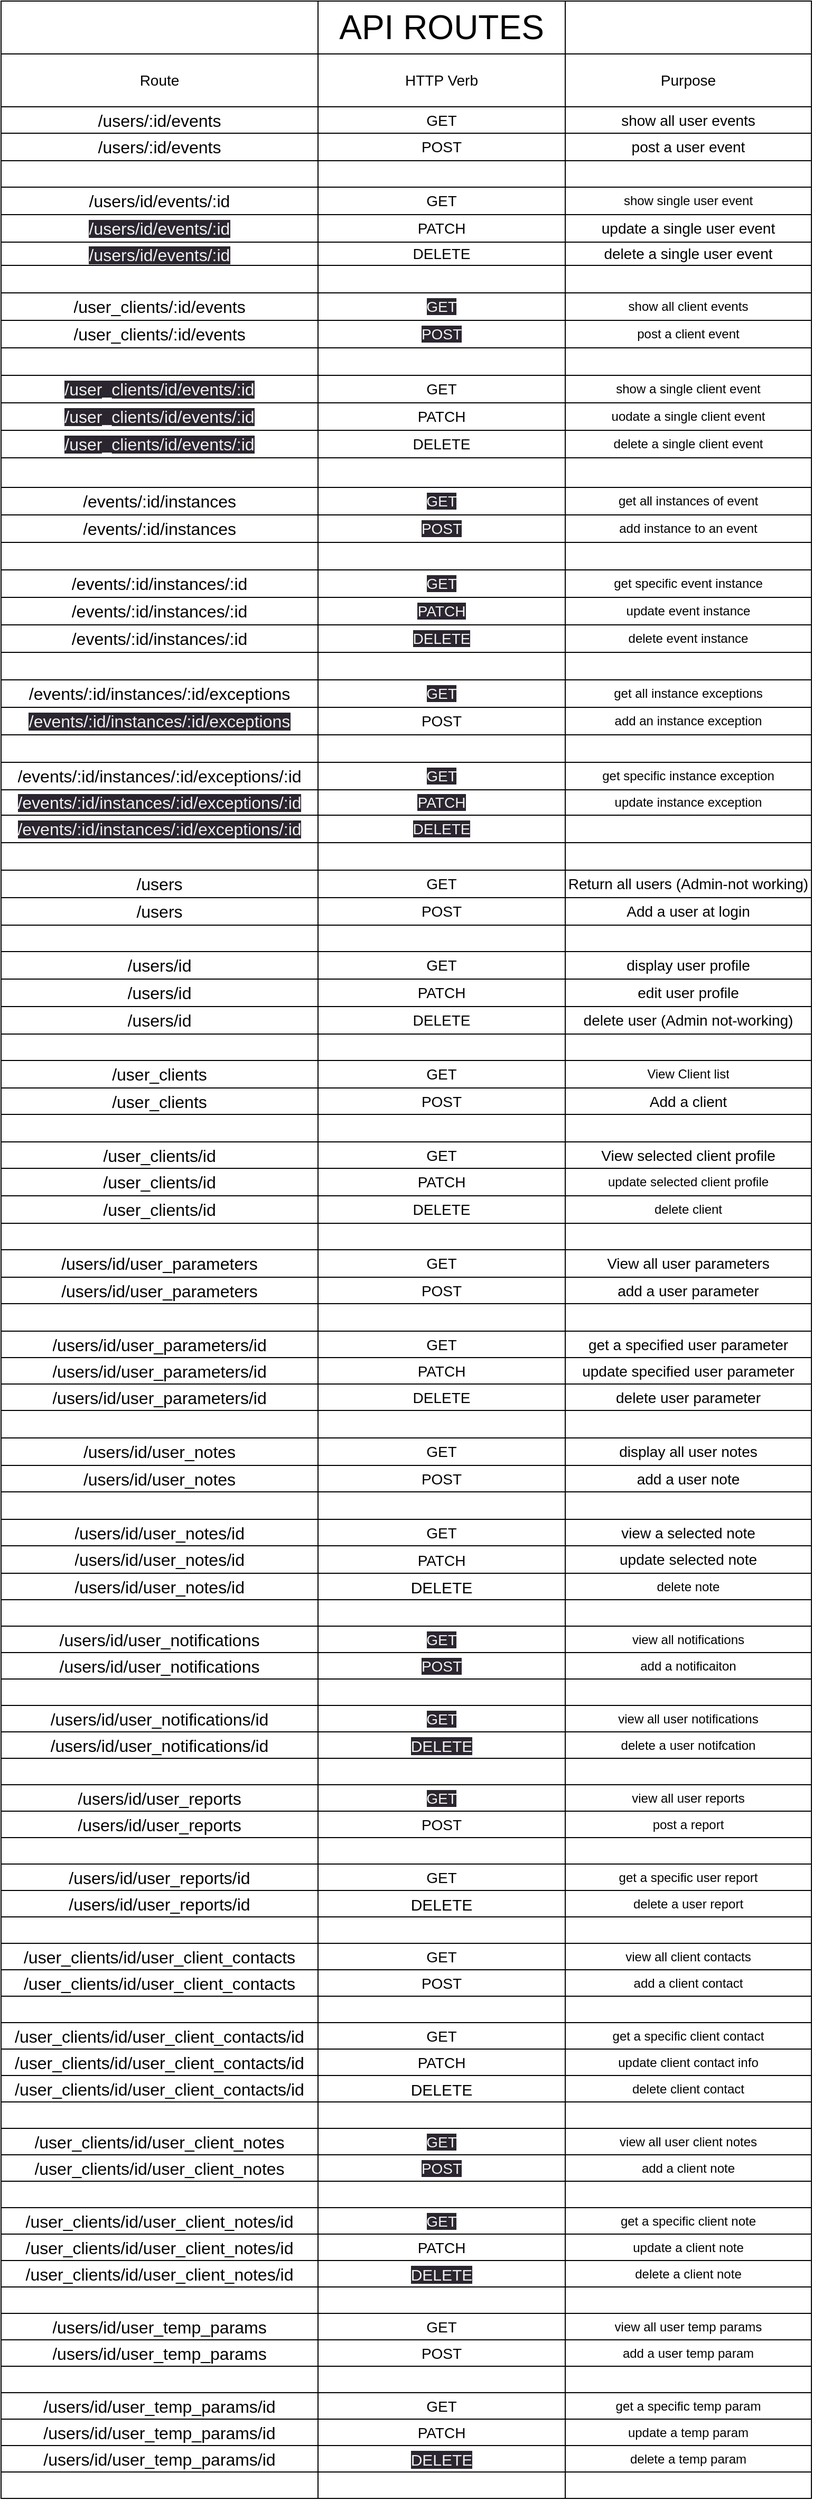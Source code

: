 <mxfile>
    <diagram id="S6L31jOvDiZtcp9Sf2Wv" name="Page-1">
        <mxGraphModel dx="874" dy="1902" grid="1" gridSize="10" guides="1" tooltips="1" connect="1" arrows="1" fold="1" page="1" pageScale="1" pageWidth="850" pageHeight="1100" math="0" shadow="0">
            <root>
                <mxCell id="0"/>
                <mxCell id="1" parent="0"/>
                <mxCell id="39" value="" style="shape=table;startSize=0;container=1;collapsible=0;childLayout=tableLayout;fontStyle=1;align=center;fontSize=20;" parent="1" vertex="1">
                    <mxGeometry x="89" y="-1080" width="767" height="2362" as="geometry"/>
                </mxCell>
                <mxCell id="3LBCeSW4Zflb0pGlj7fX-219" style="shape=tableRow;horizontal=0;startSize=0;swimlaneHead=0;swimlaneBody=0;top=0;left=0;bottom=0;right=0;collapsible=0;dropTarget=0;fillColor=none;points=[[0,0.5],[1,0.5]];portConstraint=eastwest;" parent="39" vertex="1">
                    <mxGeometry width="767" height="50" as="geometry"/>
                </mxCell>
                <mxCell id="3LBCeSW4Zflb0pGlj7fX-220" style="shape=partialRectangle;html=1;whiteSpace=wrap;connectable=0;fillColor=none;top=0;left=0;bottom=0;right=0;overflow=hidden;" parent="3LBCeSW4Zflb0pGlj7fX-219" vertex="1">
                    <mxGeometry width="300" height="50" as="geometry">
                        <mxRectangle width="300" height="50" as="alternateBounds"/>
                    </mxGeometry>
                </mxCell>
                <mxCell id="3LBCeSW4Zflb0pGlj7fX-221" value="API ROUTES" style="shape=partialRectangle;html=1;whiteSpace=wrap;connectable=0;fillColor=none;top=0;left=0;bottom=0;right=0;overflow=hidden;fontSize=32;" parent="3LBCeSW4Zflb0pGlj7fX-219" vertex="1">
                    <mxGeometry x="300" width="234" height="50" as="geometry">
                        <mxRectangle width="234" height="50" as="alternateBounds"/>
                    </mxGeometry>
                </mxCell>
                <mxCell id="3LBCeSW4Zflb0pGlj7fX-222" style="shape=partialRectangle;html=1;whiteSpace=wrap;connectable=0;fillColor=none;top=0;left=0;bottom=0;right=0;overflow=hidden;" parent="3LBCeSW4Zflb0pGlj7fX-219" vertex="1">
                    <mxGeometry x="534" width="233" height="50" as="geometry">
                        <mxRectangle width="233" height="50" as="alternateBounds"/>
                    </mxGeometry>
                </mxCell>
                <mxCell id="40" value="" style="shape=tableRow;horizontal=0;startSize=0;swimlaneHead=0;swimlaneBody=0;top=0;left=0;bottom=0;right=0;collapsible=0;dropTarget=0;fillColor=none;points=[[0,0.5],[1,0.5]];portConstraint=eastwest;" parent="39" vertex="1">
                    <mxGeometry y="50" width="767" height="50" as="geometry"/>
                </mxCell>
                <mxCell id="41" value="&lt;font style=&quot;font-size: 14px;&quot;&gt;Route&lt;/font&gt;" style="shape=partialRectangle;html=1;whiteSpace=wrap;connectable=0;fillColor=none;top=0;left=0;bottom=0;right=0;overflow=hidden;" parent="40" vertex="1">
                    <mxGeometry width="300" height="50" as="geometry">
                        <mxRectangle width="300" height="50" as="alternateBounds"/>
                    </mxGeometry>
                </mxCell>
                <mxCell id="42" value="&lt;font style=&quot;font-size: 14px;&quot;&gt;HTTP Verb&lt;/font&gt;" style="shape=partialRectangle;html=1;whiteSpace=wrap;connectable=0;fillColor=none;top=0;left=0;bottom=0;right=0;overflow=hidden;" parent="40" vertex="1">
                    <mxGeometry x="300" width="234" height="50" as="geometry">
                        <mxRectangle width="234" height="50" as="alternateBounds"/>
                    </mxGeometry>
                </mxCell>
                <mxCell id="43" value="&lt;font style=&quot;font-size: 14px;&quot;&gt;Purpose&lt;/font&gt;" style="shape=partialRectangle;html=1;whiteSpace=wrap;connectable=0;fillColor=none;top=0;left=0;bottom=0;right=0;overflow=hidden;" parent="40" vertex="1">
                    <mxGeometry x="534" width="233" height="50" as="geometry">
                        <mxRectangle width="233" height="50" as="alternateBounds"/>
                    </mxGeometry>
                </mxCell>
                <mxCell id="44" value="" style="shape=tableRow;horizontal=0;startSize=0;swimlaneHead=0;swimlaneBody=0;top=0;left=0;bottom=0;right=0;collapsible=0;dropTarget=0;fillColor=none;points=[[0,0.5],[1,0.5]];portConstraint=eastwest;" parent="39" vertex="1">
                    <mxGeometry y="100" width="767" height="25" as="geometry"/>
                </mxCell>
                <mxCell id="45" value="&lt;span style=&quot;font-size: 16px;&quot;&gt;/users/:id/events&lt;/span&gt;" style="shape=partialRectangle;html=1;whiteSpace=wrap;connectable=0;fillColor=none;top=0;left=0;bottom=0;right=0;overflow=hidden;" parent="44" vertex="1">
                    <mxGeometry width="300" height="25" as="geometry">
                        <mxRectangle width="300" height="25" as="alternateBounds"/>
                    </mxGeometry>
                </mxCell>
                <mxCell id="46" value="&lt;font style=&quot;font-size: 14px;&quot;&gt;GET&lt;/font&gt;" style="shape=partialRectangle;html=1;whiteSpace=wrap;connectable=0;fillColor=none;top=0;left=0;bottom=0;right=0;overflow=hidden;" parent="44" vertex="1">
                    <mxGeometry x="300" width="234" height="25" as="geometry">
                        <mxRectangle width="234" height="25" as="alternateBounds"/>
                    </mxGeometry>
                </mxCell>
                <mxCell id="47" value="&lt;font style=&quot;font-size: 14px;&quot;&gt;show all user events&lt;/font&gt;" style="shape=partialRectangle;html=1;whiteSpace=wrap;connectable=0;fillColor=none;top=0;left=0;bottom=0;right=0;overflow=hidden;" parent="44" vertex="1">
                    <mxGeometry x="534" width="233" height="25" as="geometry">
                        <mxRectangle width="233" height="25" as="alternateBounds"/>
                    </mxGeometry>
                </mxCell>
                <mxCell id="48" value="" style="shape=tableRow;horizontal=0;startSize=0;swimlaneHead=0;swimlaneBody=0;top=0;left=0;bottom=0;right=0;collapsible=0;dropTarget=0;fillColor=none;points=[[0,0.5],[1,0.5]];portConstraint=eastwest;" parent="39" vertex="1">
                    <mxGeometry y="125" width="767" height="26" as="geometry"/>
                </mxCell>
                <mxCell id="49" value="&lt;span style=&quot;font-size: 16px;&quot;&gt;/users/:id/events&lt;/span&gt;" style="shape=partialRectangle;html=1;whiteSpace=wrap;connectable=0;fillColor=none;top=0;left=0;bottom=0;right=0;overflow=hidden;" parent="48" vertex="1">
                    <mxGeometry width="300" height="26" as="geometry">
                        <mxRectangle width="300" height="26" as="alternateBounds"/>
                    </mxGeometry>
                </mxCell>
                <mxCell id="50" value="&lt;font style=&quot;font-size: 14px;&quot;&gt;POST&lt;/font&gt;" style="shape=partialRectangle;html=1;whiteSpace=wrap;connectable=0;fillColor=none;top=0;left=0;bottom=0;right=0;overflow=hidden;" parent="48" vertex="1">
                    <mxGeometry x="300" width="234" height="26" as="geometry">
                        <mxRectangle width="234" height="26" as="alternateBounds"/>
                    </mxGeometry>
                </mxCell>
                <mxCell id="51" value="&lt;font style=&quot;font-size: 14px;&quot;&gt;post a user event&lt;/font&gt;" style="shape=partialRectangle;html=1;whiteSpace=wrap;connectable=0;fillColor=none;top=0;left=0;bottom=0;right=0;overflow=hidden;" parent="48" vertex="1">
                    <mxGeometry x="534" width="233" height="26" as="geometry">
                        <mxRectangle width="233" height="26" as="alternateBounds"/>
                    </mxGeometry>
                </mxCell>
                <mxCell id="3LBCeSW4Zflb0pGlj7fX-67" style="shape=tableRow;horizontal=0;startSize=0;swimlaneHead=0;swimlaneBody=0;top=0;left=0;bottom=0;right=0;collapsible=0;dropTarget=0;fillColor=none;points=[[0,0.5],[1,0.5]];portConstraint=eastwest;" parent="39" vertex="1">
                    <mxGeometry y="151" width="767" height="25" as="geometry"/>
                </mxCell>
                <mxCell id="3LBCeSW4Zflb0pGlj7fX-68" value="" style="shape=partialRectangle;html=1;whiteSpace=wrap;connectable=0;fillColor=none;top=0;left=0;bottom=0;right=0;overflow=hidden;" parent="3LBCeSW4Zflb0pGlj7fX-67" vertex="1">
                    <mxGeometry width="300" height="25" as="geometry">
                        <mxRectangle width="300" height="25" as="alternateBounds"/>
                    </mxGeometry>
                </mxCell>
                <mxCell id="3LBCeSW4Zflb0pGlj7fX-69" value="" style="shape=partialRectangle;html=1;whiteSpace=wrap;connectable=0;fillColor=none;top=0;left=0;bottom=0;right=0;overflow=hidden;" parent="3LBCeSW4Zflb0pGlj7fX-67" vertex="1">
                    <mxGeometry x="300" width="234" height="25" as="geometry">
                        <mxRectangle width="234" height="25" as="alternateBounds"/>
                    </mxGeometry>
                </mxCell>
                <mxCell id="3LBCeSW4Zflb0pGlj7fX-70" value="" style="shape=partialRectangle;html=1;whiteSpace=wrap;connectable=0;fillColor=none;top=0;left=0;bottom=0;right=0;overflow=hidden;" parent="3LBCeSW4Zflb0pGlj7fX-67" vertex="1">
                    <mxGeometry x="534" width="233" height="25" as="geometry">
                        <mxRectangle width="233" height="25" as="alternateBounds"/>
                    </mxGeometry>
                </mxCell>
                <mxCell id="3LBCeSW4Zflb0pGlj7fX-75" style="shape=tableRow;horizontal=0;startSize=0;swimlaneHead=0;swimlaneBody=0;top=0;left=0;bottom=0;right=0;collapsible=0;dropTarget=0;fillColor=none;points=[[0,0.5],[1,0.5]];portConstraint=eastwest;" parent="39" vertex="1">
                    <mxGeometry y="176" width="767" height="26" as="geometry"/>
                </mxCell>
                <mxCell id="3LBCeSW4Zflb0pGlj7fX-76" value="&lt;span style=&quot;font-size: 16px;&quot;&gt;/users/id/events/:id&lt;/span&gt;" style="shape=partialRectangle;html=1;whiteSpace=wrap;connectable=0;fillColor=none;top=0;left=0;bottom=0;right=0;overflow=hidden;" parent="3LBCeSW4Zflb0pGlj7fX-75" vertex="1">
                    <mxGeometry width="300" height="26" as="geometry">
                        <mxRectangle width="300" height="26" as="alternateBounds"/>
                    </mxGeometry>
                </mxCell>
                <mxCell id="3LBCeSW4Zflb0pGlj7fX-77" value="&lt;font style=&quot;font-size: 14px;&quot;&gt;GET&lt;/font&gt;" style="shape=partialRectangle;html=1;whiteSpace=wrap;connectable=0;fillColor=none;top=0;left=0;bottom=0;right=0;overflow=hidden;" parent="3LBCeSW4Zflb0pGlj7fX-75" vertex="1">
                    <mxGeometry x="300" width="234" height="26" as="geometry">
                        <mxRectangle width="234" height="26" as="alternateBounds"/>
                    </mxGeometry>
                </mxCell>
                <mxCell id="3LBCeSW4Zflb0pGlj7fX-78" value="show single user event" style="shape=partialRectangle;html=1;whiteSpace=wrap;connectable=0;fillColor=none;top=0;left=0;bottom=0;right=0;overflow=hidden;" parent="3LBCeSW4Zflb0pGlj7fX-75" vertex="1">
                    <mxGeometry x="534" width="233" height="26" as="geometry">
                        <mxRectangle width="233" height="26" as="alternateBounds"/>
                    </mxGeometry>
                </mxCell>
                <mxCell id="3LBCeSW4Zflb0pGlj7fX-79" style="shape=tableRow;horizontal=0;startSize=0;swimlaneHead=0;swimlaneBody=0;top=0;left=0;bottom=0;right=0;collapsible=0;dropTarget=0;fillColor=none;points=[[0,0.5],[1,0.5]];portConstraint=eastwest;" parent="39" vertex="1">
                    <mxGeometry y="202" width="767" height="26" as="geometry"/>
                </mxCell>
                <mxCell id="3LBCeSW4Zflb0pGlj7fX-80" value="&lt;meta charset=&quot;utf-8&quot;&gt;&lt;span style=&quot;color: rgb(240, 240, 240); font-family: Helvetica; font-size: 16px; font-style: normal; font-variant-ligatures: normal; font-variant-caps: normal; font-weight: 400; letter-spacing: normal; orphans: 2; text-align: center; text-indent: 0px; text-transform: none; widows: 2; word-spacing: 0px; -webkit-text-stroke-width: 0px; background-color: rgb(42, 37, 47); text-decoration-thickness: initial; text-decoration-style: initial; text-decoration-color: initial; float: none; display: inline !important;&quot;&gt;/users/id/events/:id&lt;/span&gt;" style="shape=partialRectangle;html=1;whiteSpace=wrap;connectable=0;fillColor=none;top=0;left=0;bottom=0;right=0;overflow=hidden;" parent="3LBCeSW4Zflb0pGlj7fX-79" vertex="1">
                    <mxGeometry width="300" height="26" as="geometry">
                        <mxRectangle width="300" height="26" as="alternateBounds"/>
                    </mxGeometry>
                </mxCell>
                <mxCell id="3LBCeSW4Zflb0pGlj7fX-81" value="&lt;font style=&quot;font-size: 14px;&quot;&gt;PATCH&lt;/font&gt;" style="shape=partialRectangle;html=1;whiteSpace=wrap;connectable=0;fillColor=none;top=0;left=0;bottom=0;right=0;overflow=hidden;" parent="3LBCeSW4Zflb0pGlj7fX-79" vertex="1">
                    <mxGeometry x="300" width="234" height="26" as="geometry">
                        <mxRectangle width="234" height="26" as="alternateBounds"/>
                    </mxGeometry>
                </mxCell>
                <mxCell id="3LBCeSW4Zflb0pGlj7fX-82" value="&lt;font style=&quot;font-size: 14px;&quot;&gt;update a single user event&lt;/font&gt;" style="shape=partialRectangle;html=1;whiteSpace=wrap;connectable=0;fillColor=none;top=0;left=0;bottom=0;right=0;overflow=hidden;" parent="3LBCeSW4Zflb0pGlj7fX-79" vertex="1">
                    <mxGeometry x="534" width="233" height="26" as="geometry">
                        <mxRectangle width="233" height="26" as="alternateBounds"/>
                    </mxGeometry>
                </mxCell>
                <mxCell id="3LBCeSW4Zflb0pGlj7fX-83" style="shape=tableRow;horizontal=0;startSize=0;swimlaneHead=0;swimlaneBody=0;top=0;left=0;bottom=0;right=0;collapsible=0;dropTarget=0;fillColor=none;points=[[0,0.5],[1,0.5]];portConstraint=eastwest;" parent="39" vertex="1">
                    <mxGeometry y="228" width="767" height="22" as="geometry"/>
                </mxCell>
                <mxCell id="3LBCeSW4Zflb0pGlj7fX-84" value="&lt;meta charset=&quot;utf-8&quot;&gt;&lt;span style=&quot;color: rgb(240, 240, 240); font-family: Helvetica; font-size: 16px; font-style: normal; font-variant-ligatures: normal; font-variant-caps: normal; font-weight: 400; letter-spacing: normal; orphans: 2; text-align: center; text-indent: 0px; text-transform: none; widows: 2; word-spacing: 0px; -webkit-text-stroke-width: 0px; background-color: rgb(42, 37, 47); text-decoration-thickness: initial; text-decoration-style: initial; text-decoration-color: initial; float: none; display: inline !important;&quot;&gt;/users/id/events/:id&lt;/span&gt;" style="shape=partialRectangle;html=1;whiteSpace=wrap;connectable=0;fillColor=none;top=0;left=0;bottom=0;right=0;overflow=hidden;" parent="3LBCeSW4Zflb0pGlj7fX-83" vertex="1">
                    <mxGeometry width="300" height="22" as="geometry">
                        <mxRectangle width="300" height="22" as="alternateBounds"/>
                    </mxGeometry>
                </mxCell>
                <mxCell id="3LBCeSW4Zflb0pGlj7fX-85" value="&lt;font style=&quot;font-size: 14px;&quot;&gt;DELETE&lt;/font&gt;" style="shape=partialRectangle;html=1;whiteSpace=wrap;connectable=0;fillColor=none;top=0;left=0;bottom=0;right=0;overflow=hidden;" parent="3LBCeSW4Zflb0pGlj7fX-83" vertex="1">
                    <mxGeometry x="300" width="234" height="22" as="geometry">
                        <mxRectangle width="234" height="22" as="alternateBounds"/>
                    </mxGeometry>
                </mxCell>
                <mxCell id="3LBCeSW4Zflb0pGlj7fX-86" value="&lt;font style=&quot;font-size: 14px;&quot;&gt;delete a single user event&lt;/font&gt;" style="shape=partialRectangle;html=1;whiteSpace=wrap;connectable=0;fillColor=none;top=0;left=0;bottom=0;right=0;overflow=hidden;" parent="3LBCeSW4Zflb0pGlj7fX-83" vertex="1">
                    <mxGeometry x="534" width="233" height="22" as="geometry">
                        <mxRectangle width="233" height="22" as="alternateBounds"/>
                    </mxGeometry>
                </mxCell>
                <mxCell id="3LBCeSW4Zflb0pGlj7fX-87" style="shape=tableRow;horizontal=0;startSize=0;swimlaneHead=0;swimlaneBody=0;top=0;left=0;bottom=0;right=0;collapsible=0;dropTarget=0;fillColor=none;points=[[0,0.5],[1,0.5]];portConstraint=eastwest;" parent="39" vertex="1">
                    <mxGeometry y="250" width="767" height="26" as="geometry"/>
                </mxCell>
                <mxCell id="3LBCeSW4Zflb0pGlj7fX-88" value="" style="shape=partialRectangle;html=1;whiteSpace=wrap;connectable=0;fillColor=none;top=0;left=0;bottom=0;right=0;overflow=hidden;" parent="3LBCeSW4Zflb0pGlj7fX-87" vertex="1">
                    <mxGeometry width="300" height="26" as="geometry">
                        <mxRectangle width="300" height="26" as="alternateBounds"/>
                    </mxGeometry>
                </mxCell>
                <mxCell id="3LBCeSW4Zflb0pGlj7fX-89" value="" style="shape=partialRectangle;html=1;whiteSpace=wrap;connectable=0;fillColor=none;top=0;left=0;bottom=0;right=0;overflow=hidden;" parent="3LBCeSW4Zflb0pGlj7fX-87" vertex="1">
                    <mxGeometry x="300" width="234" height="26" as="geometry">
                        <mxRectangle width="234" height="26" as="alternateBounds"/>
                    </mxGeometry>
                </mxCell>
                <mxCell id="3LBCeSW4Zflb0pGlj7fX-90" value="" style="shape=partialRectangle;html=1;whiteSpace=wrap;connectable=0;fillColor=none;top=0;left=0;bottom=0;right=0;overflow=hidden;" parent="3LBCeSW4Zflb0pGlj7fX-87" vertex="1">
                    <mxGeometry x="534" width="233" height="26" as="geometry">
                        <mxRectangle width="233" height="26" as="alternateBounds"/>
                    </mxGeometry>
                </mxCell>
                <mxCell id="198" style="shape=tableRow;horizontal=0;startSize=0;swimlaneHead=0;swimlaneBody=0;top=0;left=0;bottom=0;right=0;collapsible=0;dropTarget=0;fillColor=none;points=[[0,0.5],[1,0.5]];portConstraint=eastwest;" parent="39" vertex="1">
                    <mxGeometry y="276" width="767" height="26" as="geometry"/>
                </mxCell>
                <mxCell id="199" value="&lt;span style=&quot;font-size: 16px;&quot;&gt;/user_clients/:id/events&lt;/span&gt;" style="shape=partialRectangle;html=1;whiteSpace=wrap;connectable=0;fillColor=none;top=0;left=0;bottom=0;right=0;overflow=hidden;" parent="198" vertex="1">
                    <mxGeometry width="300" height="26" as="geometry">
                        <mxRectangle width="300" height="26" as="alternateBounds"/>
                    </mxGeometry>
                </mxCell>
                <mxCell id="200" value="&lt;meta charset=&quot;utf-8&quot;&gt;&lt;span style=&quot;color: rgb(240, 240, 240); font-family: Helvetica; font-size: 14px; font-style: normal; font-variant-ligatures: normal; font-variant-caps: normal; font-weight: 400; letter-spacing: normal; orphans: 2; text-align: center; text-indent: 0px; text-transform: none; widows: 2; word-spacing: 0px; -webkit-text-stroke-width: 0px; background-color: rgb(42, 37, 47); text-decoration-thickness: initial; text-decoration-style: initial; text-decoration-color: initial; float: none; display: inline !important;&quot;&gt;GET&lt;/span&gt;" style="shape=partialRectangle;html=1;whiteSpace=wrap;connectable=0;fillColor=none;top=0;left=0;bottom=0;right=0;overflow=hidden;" parent="198" vertex="1">
                    <mxGeometry x="300" width="234" height="26" as="geometry">
                        <mxRectangle width="234" height="26" as="alternateBounds"/>
                    </mxGeometry>
                </mxCell>
                <mxCell id="201" value="show all client events" style="shape=partialRectangle;html=1;whiteSpace=wrap;connectable=0;fillColor=none;top=0;left=0;bottom=0;right=0;overflow=hidden;" parent="198" vertex="1">
                    <mxGeometry x="534" width="233" height="26" as="geometry">
                        <mxRectangle width="233" height="26" as="alternateBounds"/>
                    </mxGeometry>
                </mxCell>
                <mxCell id="194" style="shape=tableRow;horizontal=0;startSize=0;swimlaneHead=0;swimlaneBody=0;top=0;left=0;bottom=0;right=0;collapsible=0;dropTarget=0;fillColor=none;points=[[0,0.5],[1,0.5]];portConstraint=eastwest;" parent="39" vertex="1">
                    <mxGeometry y="302" width="767" height="26" as="geometry"/>
                </mxCell>
                <mxCell id="195" value="&lt;span style=&quot;font-size: 16px;&quot;&gt;/user_clients/:id/events&lt;/span&gt;" style="shape=partialRectangle;html=1;whiteSpace=wrap;connectable=0;fillColor=none;top=0;left=0;bottom=0;right=0;overflow=hidden;" parent="194" vertex="1">
                    <mxGeometry width="300" height="26" as="geometry">
                        <mxRectangle width="300" height="26" as="alternateBounds"/>
                    </mxGeometry>
                </mxCell>
                <mxCell id="196" value="&lt;meta charset=&quot;utf-8&quot;&gt;&lt;span style=&quot;color: rgb(240, 240, 240); font-family: Helvetica; font-size: 14px; font-style: normal; font-variant-ligatures: normal; font-variant-caps: normal; font-weight: 400; letter-spacing: normal; orphans: 2; text-align: center; text-indent: 0px; text-transform: none; widows: 2; word-spacing: 0px; -webkit-text-stroke-width: 0px; background-color: rgb(42, 37, 47); text-decoration-thickness: initial; text-decoration-style: initial; text-decoration-color: initial; float: none; display: inline !important;&quot;&gt;POST&lt;/span&gt;" style="shape=partialRectangle;html=1;whiteSpace=wrap;connectable=0;fillColor=none;top=0;left=0;bottom=0;right=0;overflow=hidden;" parent="194" vertex="1">
                    <mxGeometry x="300" width="234" height="26" as="geometry">
                        <mxRectangle width="234" height="26" as="alternateBounds"/>
                    </mxGeometry>
                </mxCell>
                <mxCell id="197" value="post a client event" style="shape=partialRectangle;html=1;whiteSpace=wrap;connectable=0;fillColor=none;top=0;left=0;bottom=0;right=0;overflow=hidden;" parent="194" vertex="1">
                    <mxGeometry x="534" width="233" height="26" as="geometry">
                        <mxRectangle width="233" height="26" as="alternateBounds"/>
                    </mxGeometry>
                </mxCell>
                <mxCell id="190" style="shape=tableRow;horizontal=0;startSize=0;swimlaneHead=0;swimlaneBody=0;top=0;left=0;bottom=0;right=0;collapsible=0;dropTarget=0;fillColor=none;points=[[0,0.5],[1,0.5]];portConstraint=eastwest;" parent="39" vertex="1">
                    <mxGeometry y="328" width="767" height="26" as="geometry"/>
                </mxCell>
                <mxCell id="191" style="shape=partialRectangle;html=1;whiteSpace=wrap;connectable=0;fillColor=none;top=0;left=0;bottom=0;right=0;overflow=hidden;" parent="190" vertex="1">
                    <mxGeometry width="300" height="26" as="geometry">
                        <mxRectangle width="300" height="26" as="alternateBounds"/>
                    </mxGeometry>
                </mxCell>
                <mxCell id="192" style="shape=partialRectangle;html=1;whiteSpace=wrap;connectable=0;fillColor=none;top=0;left=0;bottom=0;right=0;overflow=hidden;" parent="190" vertex="1">
                    <mxGeometry x="300" width="234" height="26" as="geometry">
                        <mxRectangle width="234" height="26" as="alternateBounds"/>
                    </mxGeometry>
                </mxCell>
                <mxCell id="193" style="shape=partialRectangle;html=1;whiteSpace=wrap;connectable=0;fillColor=none;top=0;left=0;bottom=0;right=0;overflow=hidden;" parent="190" vertex="1">
                    <mxGeometry x="534" width="233" height="26" as="geometry">
                        <mxRectangle width="233" height="26" as="alternateBounds"/>
                    </mxGeometry>
                </mxCell>
                <mxCell id="186" style="shape=tableRow;horizontal=0;startSize=0;swimlaneHead=0;swimlaneBody=0;top=0;left=0;bottom=0;right=0;collapsible=0;dropTarget=0;fillColor=none;points=[[0,0.5],[1,0.5]];portConstraint=eastwest;" parent="39" vertex="1">
                    <mxGeometry y="354" width="767" height="26" as="geometry"/>
                </mxCell>
                <mxCell id="187" value="&lt;span style=&quot;color: rgb(240, 240, 240); font-family: Helvetica; font-size: 16px; font-style: normal; font-variant-ligatures: normal; font-variant-caps: normal; font-weight: 400; letter-spacing: normal; orphans: 2; text-align: center; text-indent: 0px; text-transform: none; widows: 2; word-spacing: 0px; -webkit-text-stroke-width: 0px; background-color: rgb(42, 37, 47); text-decoration-thickness: initial; text-decoration-style: initial; text-decoration-color: initial; float: none; display: inline !important;&quot;&gt;/user_clients/id/events/:id&lt;/span&gt;" style="shape=partialRectangle;html=1;whiteSpace=wrap;connectable=0;fillColor=none;top=0;left=0;bottom=0;right=0;overflow=hidden;" parent="186" vertex="1">
                    <mxGeometry width="300" height="26" as="geometry">
                        <mxRectangle width="300" height="26" as="alternateBounds"/>
                    </mxGeometry>
                </mxCell>
                <mxCell id="188" value="&lt;span style=&quot;font-size: 14px;&quot;&gt;GET&lt;/span&gt;" style="shape=partialRectangle;html=1;whiteSpace=wrap;connectable=0;fillColor=none;top=0;left=0;bottom=0;right=0;overflow=hidden;" parent="186" vertex="1">
                    <mxGeometry x="300" width="234" height="26" as="geometry">
                        <mxRectangle width="234" height="26" as="alternateBounds"/>
                    </mxGeometry>
                </mxCell>
                <mxCell id="189" value="show a single client event" style="shape=partialRectangle;html=1;whiteSpace=wrap;connectable=0;fillColor=none;top=0;left=0;bottom=0;right=0;overflow=hidden;" parent="186" vertex="1">
                    <mxGeometry x="534" width="233" height="26" as="geometry">
                        <mxRectangle width="233" height="26" as="alternateBounds"/>
                    </mxGeometry>
                </mxCell>
                <mxCell id="182" style="shape=tableRow;horizontal=0;startSize=0;swimlaneHead=0;swimlaneBody=0;top=0;left=0;bottom=0;right=0;collapsible=0;dropTarget=0;fillColor=none;points=[[0,0.5],[1,0.5]];portConstraint=eastwest;" parent="39" vertex="1">
                    <mxGeometry y="380" width="767" height="26" as="geometry"/>
                </mxCell>
                <mxCell id="183" value="&lt;meta charset=&quot;utf-8&quot;&gt;&lt;span style=&quot;color: rgb(240, 240, 240); font-family: Helvetica; font-size: 16px; font-style: normal; font-variant-ligatures: normal; font-variant-caps: normal; font-weight: 400; letter-spacing: normal; orphans: 2; text-align: center; text-indent: 0px; text-transform: none; widows: 2; word-spacing: 0px; -webkit-text-stroke-width: 0px; background-color: rgb(42, 37, 47); text-decoration-thickness: initial; text-decoration-style: initial; text-decoration-color: initial; float: none; display: inline !important;&quot;&gt;/user_clients/id/events/:id&lt;/span&gt;" style="shape=partialRectangle;html=1;whiteSpace=wrap;connectable=0;fillColor=none;top=0;left=0;bottom=0;right=0;overflow=hidden;" parent="182" vertex="1">
                    <mxGeometry width="300" height="26" as="geometry">
                        <mxRectangle width="300" height="26" as="alternateBounds"/>
                    </mxGeometry>
                </mxCell>
                <mxCell id="184" value="&lt;span style=&quot;font-size: 14px;&quot;&gt;PATCH&lt;/span&gt;" style="shape=partialRectangle;html=1;whiteSpace=wrap;connectable=0;fillColor=none;top=0;left=0;bottom=0;right=0;overflow=hidden;" parent="182" vertex="1">
                    <mxGeometry x="300" width="234" height="26" as="geometry">
                        <mxRectangle width="234" height="26" as="alternateBounds"/>
                    </mxGeometry>
                </mxCell>
                <mxCell id="185" value="uodate a single client event" style="shape=partialRectangle;html=1;whiteSpace=wrap;connectable=0;fillColor=none;top=0;left=0;bottom=0;right=0;overflow=hidden;" parent="182" vertex="1">
                    <mxGeometry x="534" width="233" height="26" as="geometry">
                        <mxRectangle width="233" height="26" as="alternateBounds"/>
                    </mxGeometry>
                </mxCell>
                <mxCell id="178" style="shape=tableRow;horizontal=0;startSize=0;swimlaneHead=0;swimlaneBody=0;top=0;left=0;bottom=0;right=0;collapsible=0;dropTarget=0;fillColor=none;points=[[0,0.5],[1,0.5]];portConstraint=eastwest;" parent="39" vertex="1">
                    <mxGeometry y="406" width="767" height="26" as="geometry"/>
                </mxCell>
                <mxCell id="179" value="&lt;meta charset=&quot;utf-8&quot;&gt;&lt;span style=&quot;color: rgb(240, 240, 240); font-family: Helvetica; font-size: 16px; font-style: normal; font-variant-ligatures: normal; font-variant-caps: normal; font-weight: 400; letter-spacing: normal; orphans: 2; text-align: center; text-indent: 0px; text-transform: none; widows: 2; word-spacing: 0px; -webkit-text-stroke-width: 0px; background-color: rgb(42, 37, 47); text-decoration-thickness: initial; text-decoration-style: initial; text-decoration-color: initial; float: none; display: inline !important;&quot;&gt;/user_clients/id/events/:id&lt;/span&gt;" style="shape=partialRectangle;html=1;whiteSpace=wrap;connectable=0;fillColor=none;top=0;left=0;bottom=0;right=0;overflow=hidden;" parent="178" vertex="1">
                    <mxGeometry width="300" height="26" as="geometry">
                        <mxRectangle width="300" height="26" as="alternateBounds"/>
                    </mxGeometry>
                </mxCell>
                <mxCell id="180" value="&lt;span style=&quot;font-size: 14px;&quot;&gt;DELETE&lt;/span&gt;" style="shape=partialRectangle;html=1;whiteSpace=wrap;connectable=0;fillColor=none;top=0;left=0;bottom=0;right=0;overflow=hidden;" parent="178" vertex="1">
                    <mxGeometry x="300" width="234" height="26" as="geometry">
                        <mxRectangle width="234" height="26" as="alternateBounds"/>
                    </mxGeometry>
                </mxCell>
                <mxCell id="181" value="delete a single client event" style="shape=partialRectangle;html=1;whiteSpace=wrap;connectable=0;fillColor=none;top=0;left=0;bottom=0;right=0;overflow=hidden;" parent="178" vertex="1">
                    <mxGeometry x="534" width="233" height="26" as="geometry">
                        <mxRectangle width="233" height="26" as="alternateBounds"/>
                    </mxGeometry>
                </mxCell>
                <mxCell id="222" style="shape=tableRow;horizontal=0;startSize=0;swimlaneHead=0;swimlaneBody=0;top=0;left=0;bottom=0;right=0;collapsible=0;dropTarget=0;fillColor=none;points=[[0,0.5],[1,0.5]];portConstraint=eastwest;" vertex="1" parent="39">
                    <mxGeometry y="432" width="767" height="28" as="geometry"/>
                </mxCell>
                <mxCell id="223" style="shape=partialRectangle;html=1;whiteSpace=wrap;connectable=0;fillColor=none;top=0;left=0;bottom=0;right=0;overflow=hidden;" vertex="1" parent="222">
                    <mxGeometry width="300" height="28" as="geometry">
                        <mxRectangle width="300" height="28" as="alternateBounds"/>
                    </mxGeometry>
                </mxCell>
                <mxCell id="224" style="shape=partialRectangle;html=1;whiteSpace=wrap;connectable=0;fillColor=none;top=0;left=0;bottom=0;right=0;overflow=hidden;" vertex="1" parent="222">
                    <mxGeometry x="300" width="234" height="28" as="geometry">
                        <mxRectangle width="234" height="28" as="alternateBounds"/>
                    </mxGeometry>
                </mxCell>
                <mxCell id="225" style="shape=partialRectangle;html=1;whiteSpace=wrap;connectable=0;fillColor=none;top=0;left=0;bottom=0;right=0;overflow=hidden;" vertex="1" parent="222">
                    <mxGeometry x="534" width="233" height="28" as="geometry">
                        <mxRectangle width="233" height="28" as="alternateBounds"/>
                    </mxGeometry>
                </mxCell>
                <mxCell id="226" style="shape=tableRow;horizontal=0;startSize=0;swimlaneHead=0;swimlaneBody=0;top=0;left=0;bottom=0;right=0;collapsible=0;dropTarget=0;fillColor=none;points=[[0,0.5],[1,0.5]];portConstraint=eastwest;" vertex="1" parent="39">
                    <mxGeometry y="460" width="767" height="26" as="geometry"/>
                </mxCell>
                <mxCell id="227" value="/events/:id/instances" style="shape=partialRectangle;html=1;whiteSpace=wrap;connectable=0;fillColor=none;top=0;left=0;bottom=0;right=0;overflow=hidden;fontSize=16;" vertex="1" parent="226">
                    <mxGeometry width="300" height="26" as="geometry">
                        <mxRectangle width="300" height="26" as="alternateBounds"/>
                    </mxGeometry>
                </mxCell>
                <mxCell id="228" value="&lt;meta charset=&quot;utf-8&quot;&gt;&lt;span style=&quot;color: rgb(240, 240, 240); font-family: Helvetica; font-size: 14px; font-style: normal; font-variant-ligatures: normal; font-variant-caps: normal; font-weight: 400; letter-spacing: normal; orphans: 2; text-align: center; text-indent: 0px; text-transform: none; widows: 2; word-spacing: 0px; -webkit-text-stroke-width: 0px; background-color: rgb(42, 37, 47); text-decoration-thickness: initial; text-decoration-style: initial; text-decoration-color: initial; float: none; display: inline !important;&quot;&gt;GET&lt;/span&gt;" style="shape=partialRectangle;html=1;whiteSpace=wrap;connectable=0;fillColor=none;top=0;left=0;bottom=0;right=0;overflow=hidden;" vertex="1" parent="226">
                    <mxGeometry x="300" width="234" height="26" as="geometry">
                        <mxRectangle width="234" height="26" as="alternateBounds"/>
                    </mxGeometry>
                </mxCell>
                <mxCell id="229" value="get all instances of event" style="shape=partialRectangle;html=1;whiteSpace=wrap;connectable=0;fillColor=none;top=0;left=0;bottom=0;right=0;overflow=hidden;" vertex="1" parent="226">
                    <mxGeometry x="534" width="233" height="26" as="geometry">
                        <mxRectangle width="233" height="26" as="alternateBounds"/>
                    </mxGeometry>
                </mxCell>
                <mxCell id="230" style="shape=tableRow;horizontal=0;startSize=0;swimlaneHead=0;swimlaneBody=0;top=0;left=0;bottom=0;right=0;collapsible=0;dropTarget=0;fillColor=none;points=[[0,0.5],[1,0.5]];portConstraint=eastwest;" vertex="1" parent="39">
                    <mxGeometry y="486" width="767" height="26" as="geometry"/>
                </mxCell>
                <mxCell id="231" value="&lt;span style=&quot;font-size: 16px;&quot;&gt;/events/:id/instances&lt;/span&gt;" style="shape=partialRectangle;html=1;whiteSpace=wrap;connectable=0;fillColor=none;top=0;left=0;bottom=0;right=0;overflow=hidden;" vertex="1" parent="230">
                    <mxGeometry width="300" height="26" as="geometry">
                        <mxRectangle width="300" height="26" as="alternateBounds"/>
                    </mxGeometry>
                </mxCell>
                <mxCell id="232" value="&lt;meta charset=&quot;utf-8&quot;&gt;&lt;span style=&quot;color: rgb(240, 240, 240); font-family: Helvetica; font-size: 14px; font-style: normal; font-variant-ligatures: normal; font-variant-caps: normal; font-weight: 400; letter-spacing: normal; orphans: 2; text-align: center; text-indent: 0px; text-transform: none; widows: 2; word-spacing: 0px; -webkit-text-stroke-width: 0px; background-color: rgb(42, 37, 47); text-decoration-thickness: initial; text-decoration-style: initial; text-decoration-color: initial; float: none; display: inline !important;&quot;&gt;POST&lt;/span&gt;" style="shape=partialRectangle;html=1;whiteSpace=wrap;connectable=0;fillColor=none;top=0;left=0;bottom=0;right=0;overflow=hidden;" vertex="1" parent="230">
                    <mxGeometry x="300" width="234" height="26" as="geometry">
                        <mxRectangle width="234" height="26" as="alternateBounds"/>
                    </mxGeometry>
                </mxCell>
                <mxCell id="233" value="add instance to an event" style="shape=partialRectangle;html=1;whiteSpace=wrap;connectable=0;fillColor=none;top=0;left=0;bottom=0;right=0;overflow=hidden;" vertex="1" parent="230">
                    <mxGeometry x="534" width="233" height="26" as="geometry">
                        <mxRectangle width="233" height="26" as="alternateBounds"/>
                    </mxGeometry>
                </mxCell>
                <mxCell id="234" style="shape=tableRow;horizontal=0;startSize=0;swimlaneHead=0;swimlaneBody=0;top=0;left=0;bottom=0;right=0;collapsible=0;dropTarget=0;fillColor=none;points=[[0,0.5],[1,0.5]];portConstraint=eastwest;" vertex="1" parent="39">
                    <mxGeometry y="512" width="767" height="26" as="geometry"/>
                </mxCell>
                <mxCell id="235" style="shape=partialRectangle;html=1;whiteSpace=wrap;connectable=0;fillColor=none;top=0;left=0;bottom=0;right=0;overflow=hidden;" vertex="1" parent="234">
                    <mxGeometry width="300" height="26" as="geometry">
                        <mxRectangle width="300" height="26" as="alternateBounds"/>
                    </mxGeometry>
                </mxCell>
                <mxCell id="236" style="shape=partialRectangle;html=1;whiteSpace=wrap;connectable=0;fillColor=none;top=0;left=0;bottom=0;right=0;overflow=hidden;" vertex="1" parent="234">
                    <mxGeometry x="300" width="234" height="26" as="geometry">
                        <mxRectangle width="234" height="26" as="alternateBounds"/>
                    </mxGeometry>
                </mxCell>
                <mxCell id="237" style="shape=partialRectangle;html=1;whiteSpace=wrap;connectable=0;fillColor=none;top=0;left=0;bottom=0;right=0;overflow=hidden;" vertex="1" parent="234">
                    <mxGeometry x="534" width="233" height="26" as="geometry">
                        <mxRectangle width="233" height="26" as="alternateBounds"/>
                    </mxGeometry>
                </mxCell>
                <mxCell id="238" style="shape=tableRow;horizontal=0;startSize=0;swimlaneHead=0;swimlaneBody=0;top=0;left=0;bottom=0;right=0;collapsible=0;dropTarget=0;fillColor=none;points=[[0,0.5],[1,0.5]];portConstraint=eastwest;" vertex="1" parent="39">
                    <mxGeometry y="538" width="767" height="26" as="geometry"/>
                </mxCell>
                <mxCell id="239" value="&lt;span style=&quot;font-size: 16px;&quot;&gt;/events/:id/instances/:id&lt;/span&gt;" style="shape=partialRectangle;html=1;whiteSpace=wrap;connectable=0;fillColor=none;top=0;left=0;bottom=0;right=0;overflow=hidden;" vertex="1" parent="238">
                    <mxGeometry width="300" height="26" as="geometry">
                        <mxRectangle width="300" height="26" as="alternateBounds"/>
                    </mxGeometry>
                </mxCell>
                <mxCell id="240" value="&lt;meta charset=&quot;utf-8&quot;&gt;&lt;span style=&quot;color: rgb(240, 240, 240); font-family: Helvetica; font-size: 14px; font-style: normal; font-variant-ligatures: normal; font-variant-caps: normal; font-weight: 400; letter-spacing: normal; orphans: 2; text-align: center; text-indent: 0px; text-transform: none; widows: 2; word-spacing: 0px; -webkit-text-stroke-width: 0px; background-color: rgb(42, 37, 47); text-decoration-thickness: initial; text-decoration-style: initial; text-decoration-color: initial; float: none; display: inline !important;&quot;&gt;GET&lt;/span&gt;" style="shape=partialRectangle;html=1;whiteSpace=wrap;connectable=0;fillColor=none;top=0;left=0;bottom=0;right=0;overflow=hidden;" vertex="1" parent="238">
                    <mxGeometry x="300" width="234" height="26" as="geometry">
                        <mxRectangle width="234" height="26" as="alternateBounds"/>
                    </mxGeometry>
                </mxCell>
                <mxCell id="241" value="get specific event instance" style="shape=partialRectangle;html=1;whiteSpace=wrap;connectable=0;fillColor=none;top=0;left=0;bottom=0;right=0;overflow=hidden;" vertex="1" parent="238">
                    <mxGeometry x="534" width="233" height="26" as="geometry">
                        <mxRectangle width="233" height="26" as="alternateBounds"/>
                    </mxGeometry>
                </mxCell>
                <mxCell id="242" style="shape=tableRow;horizontal=0;startSize=0;swimlaneHead=0;swimlaneBody=0;top=0;left=0;bottom=0;right=0;collapsible=0;dropTarget=0;fillColor=none;points=[[0,0.5],[1,0.5]];portConstraint=eastwest;" vertex="1" parent="39">
                    <mxGeometry y="564" width="767" height="26" as="geometry"/>
                </mxCell>
                <mxCell id="243" value="&lt;span style=&quot;font-size: 16px;&quot;&gt;/events/:id/instances/:id&lt;/span&gt;" style="shape=partialRectangle;html=1;whiteSpace=wrap;connectable=0;fillColor=none;top=0;left=0;bottom=0;right=0;overflow=hidden;" vertex="1" parent="242">
                    <mxGeometry width="300" height="26" as="geometry">
                        <mxRectangle width="300" height="26" as="alternateBounds"/>
                    </mxGeometry>
                </mxCell>
                <mxCell id="244" value="&lt;meta charset=&quot;utf-8&quot;&gt;&lt;span style=&quot;color: rgb(240, 240, 240); font-family: Helvetica; font-size: 14px; font-style: normal; font-variant-ligatures: normal; font-variant-caps: normal; font-weight: 400; letter-spacing: normal; orphans: 2; text-align: center; text-indent: 0px; text-transform: none; widows: 2; word-spacing: 0px; -webkit-text-stroke-width: 0px; background-color: rgb(42, 37, 47); text-decoration-thickness: initial; text-decoration-style: initial; text-decoration-color: initial; float: none; display: inline !important;&quot;&gt;PATCH&lt;/span&gt;" style="shape=partialRectangle;html=1;whiteSpace=wrap;connectable=0;fillColor=none;top=0;left=0;bottom=0;right=0;overflow=hidden;" vertex="1" parent="242">
                    <mxGeometry x="300" width="234" height="26" as="geometry">
                        <mxRectangle width="234" height="26" as="alternateBounds"/>
                    </mxGeometry>
                </mxCell>
                <mxCell id="245" value="update event instance" style="shape=partialRectangle;html=1;whiteSpace=wrap;connectable=0;fillColor=none;top=0;left=0;bottom=0;right=0;overflow=hidden;" vertex="1" parent="242">
                    <mxGeometry x="534" width="233" height="26" as="geometry">
                        <mxRectangle width="233" height="26" as="alternateBounds"/>
                    </mxGeometry>
                </mxCell>
                <mxCell id="246" style="shape=tableRow;horizontal=0;startSize=0;swimlaneHead=0;swimlaneBody=0;top=0;left=0;bottom=0;right=0;collapsible=0;dropTarget=0;fillColor=none;points=[[0,0.5],[1,0.5]];portConstraint=eastwest;" vertex="1" parent="39">
                    <mxGeometry y="590" width="767" height="26" as="geometry"/>
                </mxCell>
                <mxCell id="247" value="&lt;span style=&quot;font-size: 16px;&quot;&gt;/events/:id/instances/:id&lt;/span&gt;" style="shape=partialRectangle;html=1;whiteSpace=wrap;connectable=0;fillColor=none;top=0;left=0;bottom=0;right=0;overflow=hidden;" vertex="1" parent="246">
                    <mxGeometry width="300" height="26" as="geometry">
                        <mxRectangle width="300" height="26" as="alternateBounds"/>
                    </mxGeometry>
                </mxCell>
                <mxCell id="248" value="&lt;meta charset=&quot;utf-8&quot;&gt;&lt;span style=&quot;color: rgb(240, 240, 240); font-family: Helvetica; font-size: 14px; font-style: normal; font-variant-ligatures: normal; font-variant-caps: normal; font-weight: 400; letter-spacing: normal; orphans: 2; text-align: center; text-indent: 0px; text-transform: none; widows: 2; word-spacing: 0px; -webkit-text-stroke-width: 0px; background-color: rgb(42, 37, 47); text-decoration-thickness: initial; text-decoration-style: initial; text-decoration-color: initial; float: none; display: inline !important;&quot;&gt;DELETE&lt;/span&gt;" style="shape=partialRectangle;html=1;whiteSpace=wrap;connectable=0;fillColor=none;top=0;left=0;bottom=0;right=0;overflow=hidden;" vertex="1" parent="246">
                    <mxGeometry x="300" width="234" height="26" as="geometry">
                        <mxRectangle width="234" height="26" as="alternateBounds"/>
                    </mxGeometry>
                </mxCell>
                <mxCell id="249" value="delete event instance" style="shape=partialRectangle;html=1;whiteSpace=wrap;connectable=0;fillColor=none;top=0;left=0;bottom=0;right=0;overflow=hidden;" vertex="1" parent="246">
                    <mxGeometry x="534" width="233" height="26" as="geometry">
                        <mxRectangle width="233" height="26" as="alternateBounds"/>
                    </mxGeometry>
                </mxCell>
                <mxCell id="250" style="shape=tableRow;horizontal=0;startSize=0;swimlaneHead=0;swimlaneBody=0;top=0;left=0;bottom=0;right=0;collapsible=0;dropTarget=0;fillColor=none;points=[[0,0.5],[1,0.5]];portConstraint=eastwest;" vertex="1" parent="39">
                    <mxGeometry y="616" width="767" height="26" as="geometry"/>
                </mxCell>
                <mxCell id="251" style="shape=partialRectangle;html=1;whiteSpace=wrap;connectable=0;fillColor=none;top=0;left=0;bottom=0;right=0;overflow=hidden;" vertex="1" parent="250">
                    <mxGeometry width="300" height="26" as="geometry">
                        <mxRectangle width="300" height="26" as="alternateBounds"/>
                    </mxGeometry>
                </mxCell>
                <mxCell id="252" style="shape=partialRectangle;html=1;whiteSpace=wrap;connectable=0;fillColor=none;top=0;left=0;bottom=0;right=0;overflow=hidden;" vertex="1" parent="250">
                    <mxGeometry x="300" width="234" height="26" as="geometry">
                        <mxRectangle width="234" height="26" as="alternateBounds"/>
                    </mxGeometry>
                </mxCell>
                <mxCell id="253" style="shape=partialRectangle;html=1;whiteSpace=wrap;connectable=0;fillColor=none;top=0;left=0;bottom=0;right=0;overflow=hidden;" vertex="1" parent="250">
                    <mxGeometry x="534" width="233" height="26" as="geometry">
                        <mxRectangle width="233" height="26" as="alternateBounds"/>
                    </mxGeometry>
                </mxCell>
                <mxCell id="254" style="shape=tableRow;horizontal=0;startSize=0;swimlaneHead=0;swimlaneBody=0;top=0;left=0;bottom=0;right=0;collapsible=0;dropTarget=0;fillColor=none;points=[[0,0.5],[1,0.5]];portConstraint=eastwest;" vertex="1" parent="39">
                    <mxGeometry y="642" width="767" height="26" as="geometry"/>
                </mxCell>
                <mxCell id="255" value="&lt;span style=&quot;font-size: 16px;&quot;&gt;/events/:id/instances/:id/exceptions&lt;/span&gt;" style="shape=partialRectangle;html=1;whiteSpace=wrap;connectable=0;fillColor=none;top=0;left=0;bottom=0;right=0;overflow=hidden;" vertex="1" parent="254">
                    <mxGeometry width="300" height="26" as="geometry">
                        <mxRectangle width="300" height="26" as="alternateBounds"/>
                    </mxGeometry>
                </mxCell>
                <mxCell id="256" value="&lt;meta charset=&quot;utf-8&quot;&gt;&lt;span style=&quot;color: rgb(240, 240, 240); font-family: Helvetica; font-size: 14px; font-style: normal; font-variant-ligatures: normal; font-variant-caps: normal; font-weight: 400; letter-spacing: normal; orphans: 2; text-align: center; text-indent: 0px; text-transform: none; widows: 2; word-spacing: 0px; -webkit-text-stroke-width: 0px; background-color: rgb(42, 37, 47); text-decoration-thickness: initial; text-decoration-style: initial; text-decoration-color: initial; float: none; display: inline !important;&quot;&gt;GET&lt;/span&gt;" style="shape=partialRectangle;html=1;whiteSpace=wrap;connectable=0;fillColor=none;top=0;left=0;bottom=0;right=0;overflow=hidden;" vertex="1" parent="254">
                    <mxGeometry x="300" width="234" height="26" as="geometry">
                        <mxRectangle width="234" height="26" as="alternateBounds"/>
                    </mxGeometry>
                </mxCell>
                <mxCell id="257" value="get all instance exceptions" style="shape=partialRectangle;html=1;whiteSpace=wrap;connectable=0;fillColor=none;top=0;left=0;bottom=0;right=0;overflow=hidden;" vertex="1" parent="254">
                    <mxGeometry x="534" width="233" height="26" as="geometry">
                        <mxRectangle width="233" height="26" as="alternateBounds"/>
                    </mxGeometry>
                </mxCell>
                <mxCell id="258" style="shape=tableRow;horizontal=0;startSize=0;swimlaneHead=0;swimlaneBody=0;top=0;left=0;bottom=0;right=0;collapsible=0;dropTarget=0;fillColor=none;points=[[0,0.5],[1,0.5]];portConstraint=eastwest;" vertex="1" parent="39">
                    <mxGeometry y="668" width="767" height="26" as="geometry"/>
                </mxCell>
                <mxCell id="259" value="&lt;meta charset=&quot;utf-8&quot;&gt;&lt;span style=&quot;color: rgb(240, 240, 240); font-family: Helvetica; font-size: 16px; font-style: normal; font-variant-ligatures: normal; font-variant-caps: normal; font-weight: 400; letter-spacing: normal; orphans: 2; text-align: center; text-indent: 0px; text-transform: none; widows: 2; word-spacing: 0px; -webkit-text-stroke-width: 0px; background-color: rgb(42, 37, 47); text-decoration-thickness: initial; text-decoration-style: initial; text-decoration-color: initial; float: none; display: inline !important;&quot;&gt;/events/:id/instances/:id/exceptions&lt;/span&gt;" style="shape=partialRectangle;html=1;whiteSpace=wrap;connectable=0;fillColor=none;top=0;left=0;bottom=0;right=0;overflow=hidden;" vertex="1" parent="258">
                    <mxGeometry width="300" height="26" as="geometry">
                        <mxRectangle width="300" height="26" as="alternateBounds"/>
                    </mxGeometry>
                </mxCell>
                <mxCell id="260" value="&lt;span style=&quot;font-size: 14px;&quot;&gt;POST&lt;/span&gt;" style="shape=partialRectangle;html=1;whiteSpace=wrap;connectable=0;fillColor=none;top=0;left=0;bottom=0;right=0;overflow=hidden;" vertex="1" parent="258">
                    <mxGeometry x="300" width="234" height="26" as="geometry">
                        <mxRectangle width="234" height="26" as="alternateBounds"/>
                    </mxGeometry>
                </mxCell>
                <mxCell id="261" value="add an instance exception" style="shape=partialRectangle;html=1;whiteSpace=wrap;connectable=0;fillColor=none;top=0;left=0;bottom=0;right=0;overflow=hidden;" vertex="1" parent="258">
                    <mxGeometry x="534" width="233" height="26" as="geometry">
                        <mxRectangle width="233" height="26" as="alternateBounds"/>
                    </mxGeometry>
                </mxCell>
                <mxCell id="262" style="shape=tableRow;horizontal=0;startSize=0;swimlaneHead=0;swimlaneBody=0;top=0;left=0;bottom=0;right=0;collapsible=0;dropTarget=0;fillColor=none;points=[[0,0.5],[1,0.5]];portConstraint=eastwest;" vertex="1" parent="39">
                    <mxGeometry y="694" width="767" height="26" as="geometry"/>
                </mxCell>
                <mxCell id="263" style="shape=partialRectangle;html=1;whiteSpace=wrap;connectable=0;fillColor=none;top=0;left=0;bottom=0;right=0;overflow=hidden;" vertex="1" parent="262">
                    <mxGeometry width="300" height="26" as="geometry">
                        <mxRectangle width="300" height="26" as="alternateBounds"/>
                    </mxGeometry>
                </mxCell>
                <mxCell id="264" style="shape=partialRectangle;html=1;whiteSpace=wrap;connectable=0;fillColor=none;top=0;left=0;bottom=0;right=0;overflow=hidden;" vertex="1" parent="262">
                    <mxGeometry x="300" width="234" height="26" as="geometry">
                        <mxRectangle width="234" height="26" as="alternateBounds"/>
                    </mxGeometry>
                </mxCell>
                <mxCell id="265" style="shape=partialRectangle;html=1;whiteSpace=wrap;connectable=0;fillColor=none;top=0;left=0;bottom=0;right=0;overflow=hidden;" vertex="1" parent="262">
                    <mxGeometry x="534" width="233" height="26" as="geometry">
                        <mxRectangle width="233" height="26" as="alternateBounds"/>
                    </mxGeometry>
                </mxCell>
                <mxCell id="266" style="shape=tableRow;horizontal=0;startSize=0;swimlaneHead=0;swimlaneBody=0;top=0;left=0;bottom=0;right=0;collapsible=0;dropTarget=0;fillColor=none;points=[[0,0.5],[1,0.5]];portConstraint=eastwest;" vertex="1" parent="39">
                    <mxGeometry y="720" width="767" height="26" as="geometry"/>
                </mxCell>
                <mxCell id="267" value="&lt;span style=&quot;font-size: 16px;&quot;&gt;/events/:id/instances/:id/exceptions/:id&lt;/span&gt;" style="shape=partialRectangle;html=1;whiteSpace=wrap;connectable=0;fillColor=none;top=0;left=0;bottom=0;right=0;overflow=hidden;" vertex="1" parent="266">
                    <mxGeometry width="300" height="26" as="geometry">
                        <mxRectangle width="300" height="26" as="alternateBounds"/>
                    </mxGeometry>
                </mxCell>
                <mxCell id="268" value="&lt;meta charset=&quot;utf-8&quot;&gt;&lt;span style=&quot;color: rgb(240, 240, 240); font-family: Helvetica; font-size: 14px; font-style: normal; font-variant-ligatures: normal; font-variant-caps: normal; font-weight: 400; letter-spacing: normal; orphans: 2; text-align: center; text-indent: 0px; text-transform: none; widows: 2; word-spacing: 0px; -webkit-text-stroke-width: 0px; background-color: rgb(42, 37, 47); text-decoration-thickness: initial; text-decoration-style: initial; text-decoration-color: initial; float: none; display: inline !important;&quot;&gt;GET&lt;/span&gt;" style="shape=partialRectangle;html=1;whiteSpace=wrap;connectable=0;fillColor=none;top=0;left=0;bottom=0;right=0;overflow=hidden;" vertex="1" parent="266">
                    <mxGeometry x="300" width="234" height="26" as="geometry">
                        <mxRectangle width="234" height="26" as="alternateBounds"/>
                    </mxGeometry>
                </mxCell>
                <mxCell id="269" value="get specific instance exception" style="shape=partialRectangle;html=1;whiteSpace=wrap;connectable=0;fillColor=none;top=0;left=0;bottom=0;right=0;overflow=hidden;" vertex="1" parent="266">
                    <mxGeometry x="534" width="233" height="26" as="geometry">
                        <mxRectangle width="233" height="26" as="alternateBounds"/>
                    </mxGeometry>
                </mxCell>
                <mxCell id="270" style="shape=tableRow;horizontal=0;startSize=0;swimlaneHead=0;swimlaneBody=0;top=0;left=0;bottom=0;right=0;collapsible=0;dropTarget=0;fillColor=none;points=[[0,0.5],[1,0.5]];portConstraint=eastwest;" vertex="1" parent="39">
                    <mxGeometry y="746" width="767" height="24" as="geometry"/>
                </mxCell>
                <mxCell id="271" value="&lt;meta charset=&quot;utf-8&quot;&gt;&lt;span style=&quot;color: rgb(240, 240, 240); font-family: Helvetica; font-size: 16px; font-style: normal; font-variant-ligatures: normal; font-variant-caps: normal; font-weight: 400; letter-spacing: normal; orphans: 2; text-align: center; text-indent: 0px; text-transform: none; widows: 2; word-spacing: 0px; -webkit-text-stroke-width: 0px; background-color: rgb(42, 37, 47); text-decoration-thickness: initial; text-decoration-style: initial; text-decoration-color: initial; float: none; display: inline !important;&quot;&gt;/events/:id/instances/:id/exceptions/:id&lt;/span&gt;" style="shape=partialRectangle;html=1;whiteSpace=wrap;connectable=0;fillColor=none;top=0;left=0;bottom=0;right=0;overflow=hidden;" vertex="1" parent="270">
                    <mxGeometry width="300" height="24" as="geometry">
                        <mxRectangle width="300" height="24" as="alternateBounds"/>
                    </mxGeometry>
                </mxCell>
                <mxCell id="272" value="&lt;meta charset=&quot;utf-8&quot;&gt;&lt;span style=&quot;color: rgb(240, 240, 240); font-family: Helvetica; font-size: 14px; font-style: normal; font-variant-ligatures: normal; font-variant-caps: normal; font-weight: 400; letter-spacing: normal; orphans: 2; text-align: center; text-indent: 0px; text-transform: none; widows: 2; word-spacing: 0px; -webkit-text-stroke-width: 0px; background-color: rgb(42, 37, 47); text-decoration-thickness: initial; text-decoration-style: initial; text-decoration-color: initial; float: none; display: inline !important;&quot;&gt;PATCH&lt;/span&gt;" style="shape=partialRectangle;html=1;whiteSpace=wrap;connectable=0;fillColor=none;top=0;left=0;bottom=0;right=0;overflow=hidden;" vertex="1" parent="270">
                    <mxGeometry x="300" width="234" height="24" as="geometry">
                        <mxRectangle width="234" height="24" as="alternateBounds"/>
                    </mxGeometry>
                </mxCell>
                <mxCell id="273" value="update instance exception" style="shape=partialRectangle;html=1;whiteSpace=wrap;connectable=0;fillColor=none;top=0;left=0;bottom=0;right=0;overflow=hidden;" vertex="1" parent="270">
                    <mxGeometry x="534" width="233" height="24" as="geometry">
                        <mxRectangle width="233" height="24" as="alternateBounds"/>
                    </mxGeometry>
                </mxCell>
                <mxCell id="274" style="shape=tableRow;horizontal=0;startSize=0;swimlaneHead=0;swimlaneBody=0;top=0;left=0;bottom=0;right=0;collapsible=0;dropTarget=0;fillColor=none;points=[[0,0.5],[1,0.5]];portConstraint=eastwest;" vertex="1" parent="39">
                    <mxGeometry y="770" width="767" height="26" as="geometry"/>
                </mxCell>
                <mxCell id="275" value="&lt;meta charset=&quot;utf-8&quot;&gt;&lt;span style=&quot;color: rgb(240, 240, 240); font-family: Helvetica; font-size: 16px; font-style: normal; font-variant-ligatures: normal; font-variant-caps: normal; font-weight: 400; letter-spacing: normal; orphans: 2; text-align: center; text-indent: 0px; text-transform: none; widows: 2; word-spacing: 0px; -webkit-text-stroke-width: 0px; background-color: rgb(42, 37, 47); text-decoration-thickness: initial; text-decoration-style: initial; text-decoration-color: initial; float: none; display: inline !important;&quot;&gt;/events/:id/instances/:id/exceptions/:id&lt;/span&gt;" style="shape=partialRectangle;html=1;whiteSpace=wrap;connectable=0;fillColor=none;top=0;left=0;bottom=0;right=0;overflow=hidden;" vertex="1" parent="274">
                    <mxGeometry width="300" height="26" as="geometry">
                        <mxRectangle width="300" height="26" as="alternateBounds"/>
                    </mxGeometry>
                </mxCell>
                <mxCell id="276" value="&lt;meta charset=&quot;utf-8&quot;&gt;&lt;span style=&quot;color: rgb(240, 240, 240); font-family: Helvetica; font-size: 14px; font-style: normal; font-variant-ligatures: normal; font-variant-caps: normal; font-weight: 400; letter-spacing: normal; orphans: 2; text-align: center; text-indent: 0px; text-transform: none; widows: 2; word-spacing: 0px; -webkit-text-stroke-width: 0px; background-color: rgb(42, 37, 47); text-decoration-thickness: initial; text-decoration-style: initial; text-decoration-color: initial; float: none; display: inline !important;&quot;&gt;DELETE&lt;/span&gt;" style="shape=partialRectangle;html=1;whiteSpace=wrap;connectable=0;fillColor=none;top=0;left=0;bottom=0;right=0;overflow=hidden;" vertex="1" parent="274">
                    <mxGeometry x="300" width="234" height="26" as="geometry">
                        <mxRectangle width="234" height="26" as="alternateBounds"/>
                    </mxGeometry>
                </mxCell>
                <mxCell id="277" style="shape=partialRectangle;html=1;whiteSpace=wrap;connectable=0;fillColor=none;top=0;left=0;bottom=0;right=0;overflow=hidden;" vertex="1" parent="274">
                    <mxGeometry x="534" width="233" height="26" as="geometry">
                        <mxRectangle width="233" height="26" as="alternateBounds"/>
                    </mxGeometry>
                </mxCell>
                <mxCell id="174" style="shape=tableRow;horizontal=0;startSize=0;swimlaneHead=0;swimlaneBody=0;top=0;left=0;bottom=0;right=0;collapsible=0;dropTarget=0;fillColor=none;points=[[0,0.5],[1,0.5]];portConstraint=eastwest;" parent="39" vertex="1">
                    <mxGeometry y="796" width="767" height="26" as="geometry"/>
                </mxCell>
                <mxCell id="175" style="shape=partialRectangle;html=1;whiteSpace=wrap;connectable=0;fillColor=none;top=0;left=0;bottom=0;right=0;overflow=hidden;" parent="174" vertex="1">
                    <mxGeometry width="300" height="26" as="geometry">
                        <mxRectangle width="300" height="26" as="alternateBounds"/>
                    </mxGeometry>
                </mxCell>
                <mxCell id="176" style="shape=partialRectangle;html=1;whiteSpace=wrap;connectable=0;fillColor=none;top=0;left=0;bottom=0;right=0;overflow=hidden;" parent="174" vertex="1">
                    <mxGeometry x="300" width="234" height="26" as="geometry">
                        <mxRectangle width="234" height="26" as="alternateBounds"/>
                    </mxGeometry>
                </mxCell>
                <mxCell id="177" style="shape=partialRectangle;html=1;whiteSpace=wrap;connectable=0;fillColor=none;top=0;left=0;bottom=0;right=0;overflow=hidden;" parent="174" vertex="1">
                    <mxGeometry x="534" width="233" height="26" as="geometry">
                        <mxRectangle width="233" height="26" as="alternateBounds"/>
                    </mxGeometry>
                </mxCell>
                <mxCell id="3LBCeSW4Zflb0pGlj7fX-95" style="shape=tableRow;horizontal=0;startSize=0;swimlaneHead=0;swimlaneBody=0;top=0;left=0;bottom=0;right=0;collapsible=0;dropTarget=0;fillColor=none;points=[[0,0.5],[1,0.5]];portConstraint=eastwest;" parent="39" vertex="1">
                    <mxGeometry y="822" width="767" height="26" as="geometry"/>
                </mxCell>
                <mxCell id="3LBCeSW4Zflb0pGlj7fX-96" value="&lt;font style=&quot;font-size: 16px;&quot;&gt;/users&lt;/font&gt;" style="shape=partialRectangle;html=1;whiteSpace=wrap;connectable=0;fillColor=none;top=0;left=0;bottom=0;right=0;overflow=hidden;" parent="3LBCeSW4Zflb0pGlj7fX-95" vertex="1">
                    <mxGeometry width="300" height="26" as="geometry">
                        <mxRectangle width="300" height="26" as="alternateBounds"/>
                    </mxGeometry>
                </mxCell>
                <mxCell id="3LBCeSW4Zflb0pGlj7fX-97" value="&lt;font style=&quot;font-size: 14px;&quot;&gt;GET&lt;/font&gt;" style="shape=partialRectangle;html=1;whiteSpace=wrap;connectable=0;fillColor=none;top=0;left=0;bottom=0;right=0;overflow=hidden;" parent="3LBCeSW4Zflb0pGlj7fX-95" vertex="1">
                    <mxGeometry x="300" width="234" height="26" as="geometry">
                        <mxRectangle width="234" height="26" as="alternateBounds"/>
                    </mxGeometry>
                </mxCell>
                <mxCell id="3LBCeSW4Zflb0pGlj7fX-98" value="&lt;font style=&quot;font-size: 14px;&quot;&gt;Return all users (Admin-not working)&lt;/font&gt;" style="shape=partialRectangle;html=1;whiteSpace=wrap;connectable=0;fillColor=none;top=0;left=0;bottom=0;right=0;overflow=hidden;" parent="3LBCeSW4Zflb0pGlj7fX-95" vertex="1">
                    <mxGeometry x="534" width="233" height="26" as="geometry">
                        <mxRectangle width="233" height="26" as="alternateBounds"/>
                    </mxGeometry>
                </mxCell>
                <mxCell id="3LBCeSW4Zflb0pGlj7fX-99" style="shape=tableRow;horizontal=0;startSize=0;swimlaneHead=0;swimlaneBody=0;top=0;left=0;bottom=0;right=0;collapsible=0;dropTarget=0;fillColor=none;points=[[0,0.5],[1,0.5]];portConstraint=eastwest;" parent="39" vertex="1">
                    <mxGeometry y="848" width="767" height="26" as="geometry"/>
                </mxCell>
                <mxCell id="3LBCeSW4Zflb0pGlj7fX-100" value="&lt;font style=&quot;font-size: 16px;&quot;&gt;/users&lt;/font&gt;" style="shape=partialRectangle;html=1;whiteSpace=wrap;connectable=0;fillColor=none;top=0;left=0;bottom=0;right=0;overflow=hidden;" parent="3LBCeSW4Zflb0pGlj7fX-99" vertex="1">
                    <mxGeometry width="300" height="26" as="geometry">
                        <mxRectangle width="300" height="26" as="alternateBounds"/>
                    </mxGeometry>
                </mxCell>
                <mxCell id="3LBCeSW4Zflb0pGlj7fX-101" value="&lt;font style=&quot;font-size: 14px;&quot;&gt;POST&lt;/font&gt;" style="shape=partialRectangle;html=1;whiteSpace=wrap;connectable=0;fillColor=none;top=0;left=0;bottom=0;right=0;overflow=hidden;" parent="3LBCeSW4Zflb0pGlj7fX-99" vertex="1">
                    <mxGeometry x="300" width="234" height="26" as="geometry">
                        <mxRectangle width="234" height="26" as="alternateBounds"/>
                    </mxGeometry>
                </mxCell>
                <mxCell id="3LBCeSW4Zflb0pGlj7fX-102" value="&lt;font style=&quot;font-size: 14px;&quot;&gt;Add a user at login&lt;/font&gt;" style="shape=partialRectangle;html=1;whiteSpace=wrap;connectable=0;fillColor=none;top=0;left=0;bottom=0;right=0;overflow=hidden;" parent="3LBCeSW4Zflb0pGlj7fX-99" vertex="1">
                    <mxGeometry x="534" width="233" height="26" as="geometry">
                        <mxRectangle width="233" height="26" as="alternateBounds"/>
                    </mxGeometry>
                </mxCell>
                <mxCell id="3LBCeSW4Zflb0pGlj7fX-127" style="shape=tableRow;horizontal=0;startSize=0;swimlaneHead=0;swimlaneBody=0;top=0;left=0;bottom=0;right=0;collapsible=0;dropTarget=0;fillColor=none;points=[[0,0.5],[1,0.5]];portConstraint=eastwest;" parent="39" vertex="1">
                    <mxGeometry y="874" width="767" height="25" as="geometry"/>
                </mxCell>
                <mxCell id="3LBCeSW4Zflb0pGlj7fX-128" style="shape=partialRectangle;html=1;whiteSpace=wrap;connectable=0;fillColor=none;top=0;left=0;bottom=0;right=0;overflow=hidden;" parent="3LBCeSW4Zflb0pGlj7fX-127" vertex="1">
                    <mxGeometry width="300" height="25" as="geometry">
                        <mxRectangle width="300" height="25" as="alternateBounds"/>
                    </mxGeometry>
                </mxCell>
                <mxCell id="3LBCeSW4Zflb0pGlj7fX-129" style="shape=partialRectangle;html=1;whiteSpace=wrap;connectable=0;fillColor=none;top=0;left=0;bottom=0;right=0;overflow=hidden;" parent="3LBCeSW4Zflb0pGlj7fX-127" vertex="1">
                    <mxGeometry x="300" width="234" height="25" as="geometry">
                        <mxRectangle width="234" height="25" as="alternateBounds"/>
                    </mxGeometry>
                </mxCell>
                <mxCell id="3LBCeSW4Zflb0pGlj7fX-130" style="shape=partialRectangle;html=1;whiteSpace=wrap;connectable=0;fillColor=none;top=0;left=0;bottom=0;right=0;overflow=hidden;" parent="3LBCeSW4Zflb0pGlj7fX-127" vertex="1">
                    <mxGeometry x="534" width="233" height="25" as="geometry">
                        <mxRectangle width="233" height="25" as="alternateBounds"/>
                    </mxGeometry>
                </mxCell>
                <mxCell id="52" style="shape=tableRow;horizontal=0;startSize=0;swimlaneHead=0;swimlaneBody=0;top=0;left=0;bottom=0;right=0;collapsible=0;dropTarget=0;fillColor=none;points=[[0,0.5],[1,0.5]];portConstraint=eastwest;" parent="39" vertex="1">
                    <mxGeometry y="899" width="767" height="26" as="geometry"/>
                </mxCell>
                <mxCell id="53" value="/users/id" style="shape=partialRectangle;html=1;whiteSpace=wrap;connectable=0;fillColor=none;top=0;left=0;bottom=0;right=0;overflow=hidden;fontSize=16;" parent="52" vertex="1">
                    <mxGeometry width="300" height="26" as="geometry">
                        <mxRectangle width="300" height="26" as="alternateBounds"/>
                    </mxGeometry>
                </mxCell>
                <mxCell id="54" value="&lt;span style=&quot;font-size: 14px;&quot;&gt;GET&lt;/span&gt;" style="shape=partialRectangle;html=1;whiteSpace=wrap;connectable=0;fillColor=none;top=0;left=0;bottom=0;right=0;overflow=hidden;" parent="52" vertex="1">
                    <mxGeometry x="300" width="234" height="26" as="geometry">
                        <mxRectangle width="234" height="26" as="alternateBounds"/>
                    </mxGeometry>
                </mxCell>
                <mxCell id="55" value="&lt;span style=&quot;font-size: 14px;&quot;&gt;display user profile&lt;/span&gt;" style="shape=partialRectangle;html=1;whiteSpace=wrap;connectable=0;fillColor=none;top=0;left=0;bottom=0;right=0;overflow=hidden;" parent="52" vertex="1">
                    <mxGeometry x="534" width="233" height="26" as="geometry">
                        <mxRectangle width="233" height="26" as="alternateBounds"/>
                    </mxGeometry>
                </mxCell>
                <mxCell id="3LBCeSW4Zflb0pGlj7fX-103" style="shape=tableRow;horizontal=0;startSize=0;swimlaneHead=0;swimlaneBody=0;top=0;left=0;bottom=0;right=0;collapsible=0;dropTarget=0;fillColor=none;points=[[0,0.5],[1,0.5]];portConstraint=eastwest;" parent="39" vertex="1">
                    <mxGeometry y="925" width="767" height="26" as="geometry"/>
                </mxCell>
                <mxCell id="3LBCeSW4Zflb0pGlj7fX-104" value="&lt;span style=&quot;font-size: 16px;&quot;&gt;/users/id&lt;/span&gt;" style="shape=partialRectangle;html=1;whiteSpace=wrap;connectable=0;fillColor=none;top=0;left=0;bottom=0;right=0;overflow=hidden;fontSize=16;" parent="3LBCeSW4Zflb0pGlj7fX-103" vertex="1">
                    <mxGeometry width="300" height="26" as="geometry">
                        <mxRectangle width="300" height="26" as="alternateBounds"/>
                    </mxGeometry>
                </mxCell>
                <mxCell id="3LBCeSW4Zflb0pGlj7fX-105" value="&lt;font style=&quot;font-size: 14px;&quot;&gt;PATCH&lt;/font&gt;" style="shape=partialRectangle;html=1;whiteSpace=wrap;connectable=0;fillColor=none;top=0;left=0;bottom=0;right=0;overflow=hidden;" parent="3LBCeSW4Zflb0pGlj7fX-103" vertex="1">
                    <mxGeometry x="300" width="234" height="26" as="geometry">
                        <mxRectangle width="234" height="26" as="alternateBounds"/>
                    </mxGeometry>
                </mxCell>
                <mxCell id="3LBCeSW4Zflb0pGlj7fX-106" value="&lt;font style=&quot;font-size: 14px;&quot;&gt;edit user profile&lt;/font&gt;" style="shape=partialRectangle;html=1;whiteSpace=wrap;connectable=0;fillColor=none;top=0;left=0;bottom=0;right=0;overflow=hidden;" parent="3LBCeSW4Zflb0pGlj7fX-103" vertex="1">
                    <mxGeometry x="534" width="233" height="26" as="geometry">
                        <mxRectangle width="233" height="26" as="alternateBounds"/>
                    </mxGeometry>
                </mxCell>
                <mxCell id="3LBCeSW4Zflb0pGlj7fX-107" style="shape=tableRow;horizontal=0;startSize=0;swimlaneHead=0;swimlaneBody=0;top=0;left=0;bottom=0;right=0;collapsible=0;dropTarget=0;fillColor=none;points=[[0,0.5],[1,0.5]];portConstraint=eastwest;" parent="39" vertex="1">
                    <mxGeometry y="951" width="767" height="26" as="geometry"/>
                </mxCell>
                <mxCell id="3LBCeSW4Zflb0pGlj7fX-108" value="/users/id" style="shape=partialRectangle;html=1;whiteSpace=wrap;connectable=0;fillColor=none;top=0;left=0;bottom=0;right=0;overflow=hidden;fontSize=16;" parent="3LBCeSW4Zflb0pGlj7fX-107" vertex="1">
                    <mxGeometry width="300" height="26" as="geometry">
                        <mxRectangle width="300" height="26" as="alternateBounds"/>
                    </mxGeometry>
                </mxCell>
                <mxCell id="3LBCeSW4Zflb0pGlj7fX-109" value="&lt;font style=&quot;font-size: 14px;&quot;&gt;DELETE&lt;/font&gt;" style="shape=partialRectangle;html=1;whiteSpace=wrap;connectable=0;fillColor=none;top=0;left=0;bottom=0;right=0;overflow=hidden;" parent="3LBCeSW4Zflb0pGlj7fX-107" vertex="1">
                    <mxGeometry x="300" width="234" height="26" as="geometry">
                        <mxRectangle width="234" height="26" as="alternateBounds"/>
                    </mxGeometry>
                </mxCell>
                <mxCell id="3LBCeSW4Zflb0pGlj7fX-110" value="&lt;font style=&quot;font-size: 14px;&quot;&gt;delete user (Admin not-working)&lt;/font&gt;" style="shape=partialRectangle;html=1;whiteSpace=wrap;connectable=0;fillColor=none;top=0;left=0;bottom=0;right=0;overflow=hidden;" parent="3LBCeSW4Zflb0pGlj7fX-107" vertex="1">
                    <mxGeometry x="534" width="233" height="26" as="geometry">
                        <mxRectangle width="233" height="26" as="alternateBounds"/>
                    </mxGeometry>
                </mxCell>
                <mxCell id="3LBCeSW4Zflb0pGlj7fX-111" style="shape=tableRow;horizontal=0;startSize=0;swimlaneHead=0;swimlaneBody=0;top=0;left=0;bottom=0;right=0;collapsible=0;dropTarget=0;fillColor=none;points=[[0,0.5],[1,0.5]];portConstraint=eastwest;" parent="39" vertex="1">
                    <mxGeometry y="977" width="767" height="25" as="geometry"/>
                </mxCell>
                <mxCell id="3LBCeSW4Zflb0pGlj7fX-112" style="shape=partialRectangle;html=1;whiteSpace=wrap;connectable=0;fillColor=none;top=0;left=0;bottom=0;right=0;overflow=hidden;" parent="3LBCeSW4Zflb0pGlj7fX-111" vertex="1">
                    <mxGeometry width="300" height="25" as="geometry">
                        <mxRectangle width="300" height="25" as="alternateBounds"/>
                    </mxGeometry>
                </mxCell>
                <mxCell id="3LBCeSW4Zflb0pGlj7fX-113" style="shape=partialRectangle;html=1;whiteSpace=wrap;connectable=0;fillColor=none;top=0;left=0;bottom=0;right=0;overflow=hidden;" parent="3LBCeSW4Zflb0pGlj7fX-111" vertex="1">
                    <mxGeometry x="300" width="234" height="25" as="geometry">
                        <mxRectangle width="234" height="25" as="alternateBounds"/>
                    </mxGeometry>
                </mxCell>
                <mxCell id="3LBCeSW4Zflb0pGlj7fX-114" style="shape=partialRectangle;html=1;whiteSpace=wrap;connectable=0;fillColor=none;top=0;left=0;bottom=0;right=0;overflow=hidden;" parent="3LBCeSW4Zflb0pGlj7fX-111" vertex="1">
                    <mxGeometry x="534" width="233" height="25" as="geometry">
                        <mxRectangle width="233" height="25" as="alternateBounds"/>
                    </mxGeometry>
                </mxCell>
                <mxCell id="3LBCeSW4Zflb0pGlj7fX-159" style="shape=tableRow;horizontal=0;startSize=0;swimlaneHead=0;swimlaneBody=0;top=0;left=0;bottom=0;right=0;collapsible=0;dropTarget=0;fillColor=none;points=[[0,0.5],[1,0.5]];portConstraint=eastwest;" parent="39" vertex="1">
                    <mxGeometry y="1002" width="767" height="26" as="geometry"/>
                </mxCell>
                <mxCell id="3LBCeSW4Zflb0pGlj7fX-160" value="/user_clients" style="shape=partialRectangle;html=1;whiteSpace=wrap;connectable=0;fillColor=none;top=0;left=0;bottom=0;right=0;overflow=hidden;fontSize=16;" parent="3LBCeSW4Zflb0pGlj7fX-159" vertex="1">
                    <mxGeometry width="300" height="26" as="geometry">
                        <mxRectangle width="300" height="26" as="alternateBounds"/>
                    </mxGeometry>
                </mxCell>
                <mxCell id="3LBCeSW4Zflb0pGlj7fX-161" value="&lt;font style=&quot;font-size: 14px;&quot;&gt;GET&lt;/font&gt;" style="shape=partialRectangle;html=1;whiteSpace=wrap;connectable=0;fillColor=none;top=0;left=0;bottom=0;right=0;overflow=hidden;" parent="3LBCeSW4Zflb0pGlj7fX-159" vertex="1">
                    <mxGeometry x="300" width="234" height="26" as="geometry">
                        <mxRectangle width="234" height="26" as="alternateBounds"/>
                    </mxGeometry>
                </mxCell>
                <mxCell id="3LBCeSW4Zflb0pGlj7fX-162" value="View Client list" style="shape=partialRectangle;html=1;whiteSpace=wrap;connectable=0;fillColor=none;top=0;left=0;bottom=0;right=0;overflow=hidden;" parent="3LBCeSW4Zflb0pGlj7fX-159" vertex="1">
                    <mxGeometry x="534" width="233" height="26" as="geometry">
                        <mxRectangle width="233" height="26" as="alternateBounds"/>
                    </mxGeometry>
                </mxCell>
                <mxCell id="3LBCeSW4Zflb0pGlj7fX-151" style="shape=tableRow;horizontal=0;startSize=0;swimlaneHead=0;swimlaneBody=0;top=0;left=0;bottom=0;right=0;collapsible=0;dropTarget=0;fillColor=none;points=[[0,0.5],[1,0.5]];portConstraint=eastwest;" parent="39" vertex="1">
                    <mxGeometry y="1028" width="767" height="25" as="geometry"/>
                </mxCell>
                <mxCell id="3LBCeSW4Zflb0pGlj7fX-152" value="&lt;span style=&quot;font-size: 16px;&quot;&gt;/user_clients&lt;/span&gt;" style="shape=partialRectangle;html=1;whiteSpace=wrap;connectable=0;fillColor=none;top=0;left=0;bottom=0;right=0;overflow=hidden;" parent="3LBCeSW4Zflb0pGlj7fX-151" vertex="1">
                    <mxGeometry width="300" height="25" as="geometry">
                        <mxRectangle width="300" height="25" as="alternateBounds"/>
                    </mxGeometry>
                </mxCell>
                <mxCell id="3LBCeSW4Zflb0pGlj7fX-153" value="&lt;font style=&quot;font-size: 14px;&quot;&gt;POST&lt;/font&gt;" style="shape=partialRectangle;html=1;whiteSpace=wrap;connectable=0;fillColor=none;top=0;left=0;bottom=0;right=0;overflow=hidden;" parent="3LBCeSW4Zflb0pGlj7fX-151" vertex="1">
                    <mxGeometry x="300" width="234" height="25" as="geometry">
                        <mxRectangle width="234" height="25" as="alternateBounds"/>
                    </mxGeometry>
                </mxCell>
                <mxCell id="3LBCeSW4Zflb0pGlj7fX-154" value="Add a client" style="shape=partialRectangle;html=1;whiteSpace=wrap;connectable=0;fillColor=none;top=0;left=0;bottom=0;right=0;overflow=hidden;fontSize=14;" parent="3LBCeSW4Zflb0pGlj7fX-151" vertex="1">
                    <mxGeometry x="534" width="233" height="25" as="geometry">
                        <mxRectangle width="233" height="25" as="alternateBounds"/>
                    </mxGeometry>
                </mxCell>
                <mxCell id="3LBCeSW4Zflb0pGlj7fX-147" style="shape=tableRow;horizontal=0;startSize=0;swimlaneHead=0;swimlaneBody=0;top=0;left=0;bottom=0;right=0;collapsible=0;dropTarget=0;fillColor=none;points=[[0,0.5],[1,0.5]];portConstraint=eastwest;" parent="39" vertex="1">
                    <mxGeometry y="1053" width="767" height="26" as="geometry"/>
                </mxCell>
                <mxCell id="3LBCeSW4Zflb0pGlj7fX-148" style="shape=partialRectangle;html=1;whiteSpace=wrap;connectable=0;fillColor=none;top=0;left=0;bottom=0;right=0;overflow=hidden;" parent="3LBCeSW4Zflb0pGlj7fX-147" vertex="1">
                    <mxGeometry width="300" height="26" as="geometry">
                        <mxRectangle width="300" height="26" as="alternateBounds"/>
                    </mxGeometry>
                </mxCell>
                <mxCell id="3LBCeSW4Zflb0pGlj7fX-149" style="shape=partialRectangle;html=1;whiteSpace=wrap;connectable=0;fillColor=none;top=0;left=0;bottom=0;right=0;overflow=hidden;" parent="3LBCeSW4Zflb0pGlj7fX-147" vertex="1">
                    <mxGeometry x="300" width="234" height="26" as="geometry">
                        <mxRectangle width="234" height="26" as="alternateBounds"/>
                    </mxGeometry>
                </mxCell>
                <mxCell id="3LBCeSW4Zflb0pGlj7fX-150" style="shape=partialRectangle;html=1;whiteSpace=wrap;connectable=0;fillColor=none;top=0;left=0;bottom=0;right=0;overflow=hidden;" parent="3LBCeSW4Zflb0pGlj7fX-147" vertex="1">
                    <mxGeometry x="534" width="233" height="26" as="geometry">
                        <mxRectangle width="233" height="26" as="alternateBounds"/>
                    </mxGeometry>
                </mxCell>
                <mxCell id="3LBCeSW4Zflb0pGlj7fX-143" style="shape=tableRow;horizontal=0;startSize=0;swimlaneHead=0;swimlaneBody=0;top=0;left=0;bottom=0;right=0;collapsible=0;dropTarget=0;fillColor=none;points=[[0,0.5],[1,0.5]];portConstraint=eastwest;" parent="39" vertex="1">
                    <mxGeometry y="1079" width="767" height="25" as="geometry"/>
                </mxCell>
                <mxCell id="3LBCeSW4Zflb0pGlj7fX-144" value="&lt;span style=&quot;font-size: 16px;&quot;&gt;/user_clients/id&lt;/span&gt;" style="shape=partialRectangle;html=1;whiteSpace=wrap;connectable=0;fillColor=none;top=0;left=0;bottom=0;right=0;overflow=hidden;" parent="3LBCeSW4Zflb0pGlj7fX-143" vertex="1">
                    <mxGeometry width="300" height="25" as="geometry">
                        <mxRectangle width="300" height="25" as="alternateBounds"/>
                    </mxGeometry>
                </mxCell>
                <mxCell id="3LBCeSW4Zflb0pGlj7fX-145" value="&lt;font style=&quot;font-size: 14px;&quot;&gt;GET&lt;/font&gt;" style="shape=partialRectangle;html=1;whiteSpace=wrap;connectable=0;fillColor=none;top=0;left=0;bottom=0;right=0;overflow=hidden;" parent="3LBCeSW4Zflb0pGlj7fX-143" vertex="1">
                    <mxGeometry x="300" width="234" height="25" as="geometry">
                        <mxRectangle width="234" height="25" as="alternateBounds"/>
                    </mxGeometry>
                </mxCell>
                <mxCell id="3LBCeSW4Zflb0pGlj7fX-146" value="View selected client profile" style="shape=partialRectangle;html=1;whiteSpace=wrap;connectable=0;fillColor=none;top=0;left=0;bottom=0;right=0;overflow=hidden;fontSize=14;" parent="3LBCeSW4Zflb0pGlj7fX-143" vertex="1">
                    <mxGeometry x="534" width="233" height="25" as="geometry">
                        <mxRectangle width="233" height="25" as="alternateBounds"/>
                    </mxGeometry>
                </mxCell>
                <mxCell id="3LBCeSW4Zflb0pGlj7fX-139" style="shape=tableRow;horizontal=0;startSize=0;swimlaneHead=0;swimlaneBody=0;top=0;left=0;bottom=0;right=0;collapsible=0;dropTarget=0;fillColor=none;points=[[0,0.5],[1,0.5]];portConstraint=eastwest;" parent="39" vertex="1">
                    <mxGeometry y="1104" width="767" height="26" as="geometry"/>
                </mxCell>
                <mxCell id="3LBCeSW4Zflb0pGlj7fX-140" value="&lt;span style=&quot;font-size: 16px;&quot;&gt;/user_clients/id&lt;/span&gt;" style="shape=partialRectangle;html=1;whiteSpace=wrap;connectable=0;fillColor=none;top=0;left=0;bottom=0;right=0;overflow=hidden;" parent="3LBCeSW4Zflb0pGlj7fX-139" vertex="1">
                    <mxGeometry width="300" height="26" as="geometry">
                        <mxRectangle width="300" height="26" as="alternateBounds"/>
                    </mxGeometry>
                </mxCell>
                <mxCell id="3LBCeSW4Zflb0pGlj7fX-141" value="&lt;font style=&quot;font-size: 14px;&quot;&gt;PATCH&lt;/font&gt;" style="shape=partialRectangle;html=1;whiteSpace=wrap;connectable=0;fillColor=none;top=0;left=0;bottom=0;right=0;overflow=hidden;" parent="3LBCeSW4Zflb0pGlj7fX-139" vertex="1">
                    <mxGeometry x="300" width="234" height="26" as="geometry">
                        <mxRectangle width="234" height="26" as="alternateBounds"/>
                    </mxGeometry>
                </mxCell>
                <mxCell id="3LBCeSW4Zflb0pGlj7fX-142" value="update selected client profile" style="shape=partialRectangle;html=1;whiteSpace=wrap;connectable=0;fillColor=none;top=0;left=0;bottom=0;right=0;overflow=hidden;" parent="3LBCeSW4Zflb0pGlj7fX-139" vertex="1">
                    <mxGeometry x="534" width="233" height="26" as="geometry">
                        <mxRectangle width="233" height="26" as="alternateBounds"/>
                    </mxGeometry>
                </mxCell>
                <mxCell id="3LBCeSW4Zflb0pGlj7fX-135" style="shape=tableRow;horizontal=0;startSize=0;swimlaneHead=0;swimlaneBody=0;top=0;left=0;bottom=0;right=0;collapsible=0;dropTarget=0;fillColor=none;points=[[0,0.5],[1,0.5]];portConstraint=eastwest;" parent="39" vertex="1">
                    <mxGeometry y="1130" width="767" height="26" as="geometry"/>
                </mxCell>
                <mxCell id="3LBCeSW4Zflb0pGlj7fX-136" value="&lt;span style=&quot;font-size: 16px;&quot;&gt;/user_clients/id&lt;/span&gt;" style="shape=partialRectangle;html=1;whiteSpace=wrap;connectable=0;fillColor=none;top=0;left=0;bottom=0;right=0;overflow=hidden;" parent="3LBCeSW4Zflb0pGlj7fX-135" vertex="1">
                    <mxGeometry width="300" height="26" as="geometry">
                        <mxRectangle width="300" height="26" as="alternateBounds"/>
                    </mxGeometry>
                </mxCell>
                <mxCell id="3LBCeSW4Zflb0pGlj7fX-137" value="&lt;font style=&quot;font-size: 14px;&quot;&gt;DELETE&lt;/font&gt;" style="shape=partialRectangle;html=1;whiteSpace=wrap;connectable=0;fillColor=none;top=0;left=0;bottom=0;right=0;overflow=hidden;" parent="3LBCeSW4Zflb0pGlj7fX-135" vertex="1">
                    <mxGeometry x="300" width="234" height="26" as="geometry">
                        <mxRectangle width="234" height="26" as="alternateBounds"/>
                    </mxGeometry>
                </mxCell>
                <mxCell id="3LBCeSW4Zflb0pGlj7fX-138" value="delete client" style="shape=partialRectangle;html=1;whiteSpace=wrap;connectable=0;fillColor=none;top=0;left=0;bottom=0;right=0;overflow=hidden;" parent="3LBCeSW4Zflb0pGlj7fX-135" vertex="1">
                    <mxGeometry x="534" width="233" height="26" as="geometry">
                        <mxRectangle width="233" height="26" as="alternateBounds"/>
                    </mxGeometry>
                </mxCell>
                <mxCell id="3LBCeSW4Zflb0pGlj7fX-131" style="shape=tableRow;horizontal=0;startSize=0;swimlaneHead=0;swimlaneBody=0;top=0;left=0;bottom=0;right=0;collapsible=0;dropTarget=0;fillColor=none;points=[[0,0.5],[1,0.5]];portConstraint=eastwest;" parent="39" vertex="1">
                    <mxGeometry y="1156" width="767" height="25" as="geometry"/>
                </mxCell>
                <mxCell id="3LBCeSW4Zflb0pGlj7fX-132" style="shape=partialRectangle;html=1;whiteSpace=wrap;connectable=0;fillColor=none;top=0;left=0;bottom=0;right=0;overflow=hidden;" parent="3LBCeSW4Zflb0pGlj7fX-131" vertex="1">
                    <mxGeometry width="300" height="25" as="geometry">
                        <mxRectangle width="300" height="25" as="alternateBounds"/>
                    </mxGeometry>
                </mxCell>
                <mxCell id="3LBCeSW4Zflb0pGlj7fX-133" style="shape=partialRectangle;html=1;whiteSpace=wrap;connectable=0;fillColor=none;top=0;left=0;bottom=0;right=0;overflow=hidden;" parent="3LBCeSW4Zflb0pGlj7fX-131" vertex="1">
                    <mxGeometry x="300" width="234" height="25" as="geometry">
                        <mxRectangle width="234" height="25" as="alternateBounds"/>
                    </mxGeometry>
                </mxCell>
                <mxCell id="3LBCeSW4Zflb0pGlj7fX-134" style="shape=partialRectangle;html=1;whiteSpace=wrap;connectable=0;fillColor=none;top=0;left=0;bottom=0;right=0;overflow=hidden;" parent="3LBCeSW4Zflb0pGlj7fX-131" vertex="1">
                    <mxGeometry x="534" width="233" height="25" as="geometry">
                        <mxRectangle width="233" height="25" as="alternateBounds"/>
                    </mxGeometry>
                </mxCell>
                <mxCell id="3LBCeSW4Zflb0pGlj7fX-179" style="shape=tableRow;horizontal=0;startSize=0;swimlaneHead=0;swimlaneBody=0;top=0;left=0;bottom=0;right=0;collapsible=0;dropTarget=0;fillColor=none;points=[[0,0.5],[1,0.5]];portConstraint=eastwest;" parent="39" vertex="1">
                    <mxGeometry y="1181" width="767" height="26" as="geometry"/>
                </mxCell>
                <mxCell id="3LBCeSW4Zflb0pGlj7fX-180" value="/users/id/user_parameters" style="shape=partialRectangle;html=1;whiteSpace=wrap;connectable=0;fillColor=none;top=0;left=0;bottom=0;right=0;overflow=hidden;fontSize=16;" parent="3LBCeSW4Zflb0pGlj7fX-179" vertex="1">
                    <mxGeometry width="300" height="26" as="geometry">
                        <mxRectangle width="300" height="26" as="alternateBounds"/>
                    </mxGeometry>
                </mxCell>
                <mxCell id="3LBCeSW4Zflb0pGlj7fX-181" value="GET" style="shape=partialRectangle;html=1;whiteSpace=wrap;connectable=0;fillColor=none;top=0;left=0;bottom=0;right=0;overflow=hidden;fontSize=14;" parent="3LBCeSW4Zflb0pGlj7fX-179" vertex="1">
                    <mxGeometry x="300" width="234" height="26" as="geometry">
                        <mxRectangle width="234" height="26" as="alternateBounds"/>
                    </mxGeometry>
                </mxCell>
                <mxCell id="3LBCeSW4Zflb0pGlj7fX-182" value="View all user parameters" style="shape=partialRectangle;html=1;whiteSpace=wrap;connectable=0;fillColor=none;top=0;left=0;bottom=0;right=0;overflow=hidden;fontSize=14;" parent="3LBCeSW4Zflb0pGlj7fX-179" vertex="1">
                    <mxGeometry x="534" width="233" height="26" as="geometry">
                        <mxRectangle width="233" height="26" as="alternateBounds"/>
                    </mxGeometry>
                </mxCell>
                <mxCell id="3LBCeSW4Zflb0pGlj7fX-175" style="shape=tableRow;horizontal=0;startSize=0;swimlaneHead=0;swimlaneBody=0;top=0;left=0;bottom=0;right=0;collapsible=0;dropTarget=0;fillColor=none;points=[[0,0.5],[1,0.5]];portConstraint=eastwest;" parent="39" vertex="1">
                    <mxGeometry y="1207" width="767" height="25" as="geometry"/>
                </mxCell>
                <mxCell id="3LBCeSW4Zflb0pGlj7fX-176" value="&lt;span style=&quot;font-size: 16px;&quot;&gt;/users/id/user_parameters&lt;/span&gt;" style="shape=partialRectangle;html=1;whiteSpace=wrap;connectable=0;fillColor=none;top=0;left=0;bottom=0;right=0;overflow=hidden;" parent="3LBCeSW4Zflb0pGlj7fX-175" vertex="1">
                    <mxGeometry width="300" height="25" as="geometry">
                        <mxRectangle width="300" height="25" as="alternateBounds"/>
                    </mxGeometry>
                </mxCell>
                <mxCell id="3LBCeSW4Zflb0pGlj7fX-177" value="&lt;span style=&quot;font-size: 14px;&quot;&gt;POST&lt;/span&gt;" style="shape=partialRectangle;html=1;whiteSpace=wrap;connectable=0;fillColor=none;top=0;left=0;bottom=0;right=0;overflow=hidden;" parent="3LBCeSW4Zflb0pGlj7fX-175" vertex="1">
                    <mxGeometry x="300" width="234" height="25" as="geometry">
                        <mxRectangle width="234" height="25" as="alternateBounds"/>
                    </mxGeometry>
                </mxCell>
                <mxCell id="3LBCeSW4Zflb0pGlj7fX-178" value="add a user parameter" style="shape=partialRectangle;html=1;whiteSpace=wrap;connectable=0;fillColor=none;top=0;left=0;bottom=0;right=0;overflow=hidden;fontSize=14;" parent="3LBCeSW4Zflb0pGlj7fX-175" vertex="1">
                    <mxGeometry x="534" width="233" height="25" as="geometry">
                        <mxRectangle width="233" height="25" as="alternateBounds"/>
                    </mxGeometry>
                </mxCell>
                <mxCell id="3LBCeSW4Zflb0pGlj7fX-171" style="shape=tableRow;horizontal=0;startSize=0;swimlaneHead=0;swimlaneBody=0;top=0;left=0;bottom=0;right=0;collapsible=0;dropTarget=0;fillColor=none;points=[[0,0.5],[1,0.5]];portConstraint=eastwest;" parent="39" vertex="1">
                    <mxGeometry y="1232" width="767" height="26" as="geometry"/>
                </mxCell>
                <mxCell id="3LBCeSW4Zflb0pGlj7fX-172" value="" style="shape=partialRectangle;html=1;whiteSpace=wrap;connectable=0;fillColor=none;top=0;left=0;bottom=0;right=0;overflow=hidden;" parent="3LBCeSW4Zflb0pGlj7fX-171" vertex="1">
                    <mxGeometry width="300" height="26" as="geometry">
                        <mxRectangle width="300" height="26" as="alternateBounds"/>
                    </mxGeometry>
                </mxCell>
                <mxCell id="3LBCeSW4Zflb0pGlj7fX-173" value="" style="shape=partialRectangle;html=1;whiteSpace=wrap;connectable=0;fillColor=none;top=0;left=0;bottom=0;right=0;overflow=hidden;" parent="3LBCeSW4Zflb0pGlj7fX-171" vertex="1">
                    <mxGeometry x="300" width="234" height="26" as="geometry">
                        <mxRectangle width="234" height="26" as="alternateBounds"/>
                    </mxGeometry>
                </mxCell>
                <mxCell id="3LBCeSW4Zflb0pGlj7fX-174" style="shape=partialRectangle;html=1;whiteSpace=wrap;connectable=0;fillColor=none;top=0;left=0;bottom=0;right=0;overflow=hidden;" parent="3LBCeSW4Zflb0pGlj7fX-171" vertex="1">
                    <mxGeometry x="534" width="233" height="26" as="geometry">
                        <mxRectangle width="233" height="26" as="alternateBounds"/>
                    </mxGeometry>
                </mxCell>
                <mxCell id="3LBCeSW4Zflb0pGlj7fX-207" style="shape=tableRow;horizontal=0;startSize=0;swimlaneHead=0;swimlaneBody=0;top=0;left=0;bottom=0;right=0;collapsible=0;dropTarget=0;fillColor=none;points=[[0,0.5],[1,0.5]];portConstraint=eastwest;" parent="39" vertex="1">
                    <mxGeometry y="1258" width="767" height="25" as="geometry"/>
                </mxCell>
                <mxCell id="3LBCeSW4Zflb0pGlj7fX-208" value="/users/id/user_parameters/id" style="shape=partialRectangle;html=1;whiteSpace=wrap;connectable=0;fillColor=none;top=0;left=0;bottom=0;right=0;overflow=hidden;fontSize=16;" parent="3LBCeSW4Zflb0pGlj7fX-207" vertex="1">
                    <mxGeometry width="300" height="25" as="geometry">
                        <mxRectangle width="300" height="25" as="alternateBounds"/>
                    </mxGeometry>
                </mxCell>
                <mxCell id="3LBCeSW4Zflb0pGlj7fX-209" value="&lt;span style=&quot;font-size: 14px;&quot;&gt;GET&lt;/span&gt;" style="shape=partialRectangle;html=1;whiteSpace=wrap;connectable=0;fillColor=none;top=0;left=0;bottom=0;right=0;overflow=hidden;" parent="3LBCeSW4Zflb0pGlj7fX-207" vertex="1">
                    <mxGeometry x="300" width="234" height="25" as="geometry">
                        <mxRectangle width="234" height="25" as="alternateBounds"/>
                    </mxGeometry>
                </mxCell>
                <mxCell id="3LBCeSW4Zflb0pGlj7fX-210" value="get a specified user parameter" style="shape=partialRectangle;html=1;whiteSpace=wrap;connectable=0;fillColor=none;top=0;left=0;bottom=0;right=0;overflow=hidden;fontSize=14;" parent="3LBCeSW4Zflb0pGlj7fX-207" vertex="1">
                    <mxGeometry x="534" width="233" height="25" as="geometry">
                        <mxRectangle width="233" height="25" as="alternateBounds"/>
                    </mxGeometry>
                </mxCell>
                <mxCell id="3LBCeSW4Zflb0pGlj7fX-203" style="shape=tableRow;horizontal=0;startSize=0;swimlaneHead=0;swimlaneBody=0;top=0;left=0;bottom=0;right=0;collapsible=0;dropTarget=0;fillColor=none;points=[[0,0.5],[1,0.5]];portConstraint=eastwest;" parent="39" vertex="1">
                    <mxGeometry y="1283" width="767" height="25" as="geometry"/>
                </mxCell>
                <mxCell id="3LBCeSW4Zflb0pGlj7fX-204" value="&lt;span style=&quot;font-size: 16px;&quot;&gt;/users/id/user_parameters/id&lt;/span&gt;" style="shape=partialRectangle;html=1;whiteSpace=wrap;connectable=0;fillColor=none;top=0;left=0;bottom=0;right=0;overflow=hidden;" parent="3LBCeSW4Zflb0pGlj7fX-203" vertex="1">
                    <mxGeometry width="300" height="25" as="geometry">
                        <mxRectangle width="300" height="25" as="alternateBounds"/>
                    </mxGeometry>
                </mxCell>
                <mxCell id="3LBCeSW4Zflb0pGlj7fX-205" value="&lt;span style=&quot;font-size: 14px;&quot;&gt;PATCH&lt;/span&gt;" style="shape=partialRectangle;html=1;whiteSpace=wrap;connectable=0;fillColor=none;top=0;left=0;bottom=0;right=0;overflow=hidden;" parent="3LBCeSW4Zflb0pGlj7fX-203" vertex="1">
                    <mxGeometry x="300" width="234" height="25" as="geometry">
                        <mxRectangle width="234" height="25" as="alternateBounds"/>
                    </mxGeometry>
                </mxCell>
                <mxCell id="3LBCeSW4Zflb0pGlj7fX-206" value="update specified user parameter" style="shape=partialRectangle;html=1;whiteSpace=wrap;connectable=0;fillColor=none;top=0;left=0;bottom=0;right=0;overflow=hidden;fontSize=14;" parent="3LBCeSW4Zflb0pGlj7fX-203" vertex="1">
                    <mxGeometry x="534" width="233" height="25" as="geometry">
                        <mxRectangle width="233" height="25" as="alternateBounds"/>
                    </mxGeometry>
                </mxCell>
                <mxCell id="3LBCeSW4Zflb0pGlj7fX-199" style="shape=tableRow;horizontal=0;startSize=0;swimlaneHead=0;swimlaneBody=0;top=0;left=0;bottom=0;right=0;collapsible=0;dropTarget=0;fillColor=none;points=[[0,0.5],[1,0.5]];portConstraint=eastwest;" parent="39" vertex="1">
                    <mxGeometry y="1308" width="767" height="25" as="geometry"/>
                </mxCell>
                <mxCell id="3LBCeSW4Zflb0pGlj7fX-200" value="&lt;span style=&quot;font-size: 16px;&quot;&gt;/users/id/user_parameters/id&lt;/span&gt;" style="shape=partialRectangle;html=1;whiteSpace=wrap;connectable=0;fillColor=none;top=0;left=0;bottom=0;right=0;overflow=hidden;" parent="3LBCeSW4Zflb0pGlj7fX-199" vertex="1">
                    <mxGeometry width="300" height="25" as="geometry">
                        <mxRectangle width="300" height="25" as="alternateBounds"/>
                    </mxGeometry>
                </mxCell>
                <mxCell id="3LBCeSW4Zflb0pGlj7fX-201" value="&lt;span style=&quot;font-size: 14px;&quot;&gt;DELETE&lt;/span&gt;" style="shape=partialRectangle;html=1;whiteSpace=wrap;connectable=0;fillColor=none;top=0;left=0;bottom=0;right=0;overflow=hidden;" parent="3LBCeSW4Zflb0pGlj7fX-199" vertex="1">
                    <mxGeometry x="300" width="234" height="25" as="geometry">
                        <mxRectangle width="234" height="25" as="alternateBounds"/>
                    </mxGeometry>
                </mxCell>
                <mxCell id="3LBCeSW4Zflb0pGlj7fX-202" value="delete user parameter" style="shape=partialRectangle;html=1;whiteSpace=wrap;connectable=0;fillColor=none;top=0;left=0;bottom=0;right=0;overflow=hidden;fontSize=14;" parent="3LBCeSW4Zflb0pGlj7fX-199" vertex="1">
                    <mxGeometry x="534" width="233" height="25" as="geometry">
                        <mxRectangle width="233" height="25" as="alternateBounds"/>
                    </mxGeometry>
                </mxCell>
                <mxCell id="3LBCeSW4Zflb0pGlj7fX-195" style="shape=tableRow;horizontal=0;startSize=0;swimlaneHead=0;swimlaneBody=0;top=0;left=0;bottom=0;right=0;collapsible=0;dropTarget=0;fillColor=none;points=[[0,0.5],[1,0.5]];portConstraint=eastwest;" parent="39" vertex="1">
                    <mxGeometry y="1333" width="767" height="26" as="geometry"/>
                </mxCell>
                <mxCell id="3LBCeSW4Zflb0pGlj7fX-196" style="shape=partialRectangle;html=1;whiteSpace=wrap;connectable=0;fillColor=none;top=0;left=0;bottom=0;right=0;overflow=hidden;" parent="3LBCeSW4Zflb0pGlj7fX-195" vertex="1">
                    <mxGeometry width="300" height="26" as="geometry">
                        <mxRectangle width="300" height="26" as="alternateBounds"/>
                    </mxGeometry>
                </mxCell>
                <mxCell id="3LBCeSW4Zflb0pGlj7fX-197" style="shape=partialRectangle;html=1;whiteSpace=wrap;connectable=0;fillColor=none;top=0;left=0;bottom=0;right=0;overflow=hidden;" parent="3LBCeSW4Zflb0pGlj7fX-195" vertex="1">
                    <mxGeometry x="300" width="234" height="26" as="geometry">
                        <mxRectangle width="234" height="26" as="alternateBounds"/>
                    </mxGeometry>
                </mxCell>
                <mxCell id="3LBCeSW4Zflb0pGlj7fX-198" style="shape=partialRectangle;html=1;whiteSpace=wrap;connectable=0;fillColor=none;top=0;left=0;bottom=0;right=0;overflow=hidden;" parent="3LBCeSW4Zflb0pGlj7fX-195" vertex="1">
                    <mxGeometry x="534" width="233" height="26" as="geometry">
                        <mxRectangle width="233" height="26" as="alternateBounds"/>
                    </mxGeometry>
                </mxCell>
                <mxCell id="3LBCeSW4Zflb0pGlj7fX-191" style="shape=tableRow;horizontal=0;startSize=0;swimlaneHead=0;swimlaneBody=0;top=0;left=0;bottom=0;right=0;collapsible=0;dropTarget=0;fillColor=none;points=[[0,0.5],[1,0.5]];portConstraint=eastwest;" parent="39" vertex="1">
                    <mxGeometry y="1359" width="767" height="26" as="geometry"/>
                </mxCell>
                <mxCell id="3LBCeSW4Zflb0pGlj7fX-192" value="&lt;span style=&quot;font-size: 16px;&quot;&gt;/users/id/user_notes&lt;/span&gt;" style="shape=partialRectangle;html=1;whiteSpace=wrap;connectable=0;fillColor=none;top=0;left=0;bottom=0;right=0;overflow=hidden;" parent="3LBCeSW4Zflb0pGlj7fX-191" vertex="1">
                    <mxGeometry width="300" height="26" as="geometry">
                        <mxRectangle width="300" height="26" as="alternateBounds"/>
                    </mxGeometry>
                </mxCell>
                <mxCell id="3LBCeSW4Zflb0pGlj7fX-193" value="&lt;span style=&quot;font-size: 14px;&quot;&gt;GET&lt;/span&gt;" style="shape=partialRectangle;html=1;whiteSpace=wrap;connectable=0;fillColor=none;top=0;left=0;bottom=0;right=0;overflow=hidden;" parent="3LBCeSW4Zflb0pGlj7fX-191" vertex="1">
                    <mxGeometry x="300" width="234" height="26" as="geometry">
                        <mxRectangle width="234" height="26" as="alternateBounds"/>
                    </mxGeometry>
                </mxCell>
                <mxCell id="3LBCeSW4Zflb0pGlj7fX-194" value="display all user notes" style="shape=partialRectangle;html=1;whiteSpace=wrap;connectable=0;fillColor=none;top=0;left=0;bottom=0;right=0;overflow=hidden;fontSize=14;" parent="3LBCeSW4Zflb0pGlj7fX-191" vertex="1">
                    <mxGeometry x="534" width="233" height="26" as="geometry">
                        <mxRectangle width="233" height="26" as="alternateBounds"/>
                    </mxGeometry>
                </mxCell>
                <mxCell id="3LBCeSW4Zflb0pGlj7fX-187" style="shape=tableRow;horizontal=0;startSize=0;swimlaneHead=0;swimlaneBody=0;top=0;left=0;bottom=0;right=0;collapsible=0;dropTarget=0;fillColor=none;points=[[0,0.5],[1,0.5]];portConstraint=eastwest;" parent="39" vertex="1">
                    <mxGeometry y="1385" width="767" height="25" as="geometry"/>
                </mxCell>
                <mxCell id="3LBCeSW4Zflb0pGlj7fX-188" value="&lt;span style=&quot;font-size: 16px;&quot;&gt;/users/id/user_notes&lt;/span&gt;" style="shape=partialRectangle;html=1;whiteSpace=wrap;connectable=0;fillColor=none;top=0;left=0;bottom=0;right=0;overflow=hidden;" parent="3LBCeSW4Zflb0pGlj7fX-187" vertex="1">
                    <mxGeometry width="300" height="25" as="geometry">
                        <mxRectangle width="300" height="25" as="alternateBounds"/>
                    </mxGeometry>
                </mxCell>
                <mxCell id="3LBCeSW4Zflb0pGlj7fX-189" value="POST" style="shape=partialRectangle;html=1;whiteSpace=wrap;connectable=0;fillColor=none;top=0;left=0;bottom=0;right=0;overflow=hidden;fontSize=14;" parent="3LBCeSW4Zflb0pGlj7fX-187" vertex="1">
                    <mxGeometry x="300" width="234" height="25" as="geometry">
                        <mxRectangle width="234" height="25" as="alternateBounds"/>
                    </mxGeometry>
                </mxCell>
                <mxCell id="3LBCeSW4Zflb0pGlj7fX-190" value="add a user note" style="shape=partialRectangle;html=1;whiteSpace=wrap;connectable=0;fillColor=none;top=0;left=0;bottom=0;right=0;overflow=hidden;fontSize=14;" parent="3LBCeSW4Zflb0pGlj7fX-187" vertex="1">
                    <mxGeometry x="534" width="233" height="25" as="geometry">
                        <mxRectangle width="233" height="25" as="alternateBounds"/>
                    </mxGeometry>
                </mxCell>
                <mxCell id="3LBCeSW4Zflb0pGlj7fX-183" style="shape=tableRow;horizontal=0;startSize=0;swimlaneHead=0;swimlaneBody=0;top=0;left=0;bottom=0;right=0;collapsible=0;dropTarget=0;fillColor=none;points=[[0,0.5],[1,0.5]];portConstraint=eastwest;" parent="39" vertex="1">
                    <mxGeometry y="1410" width="767" height="26" as="geometry"/>
                </mxCell>
                <mxCell id="3LBCeSW4Zflb0pGlj7fX-184" value="" style="shape=partialRectangle;html=1;whiteSpace=wrap;connectable=0;fillColor=none;top=0;left=0;bottom=0;right=0;overflow=hidden;fontSize=16;" parent="3LBCeSW4Zflb0pGlj7fX-183" vertex="1">
                    <mxGeometry width="300" height="26" as="geometry">
                        <mxRectangle width="300" height="26" as="alternateBounds"/>
                    </mxGeometry>
                </mxCell>
                <mxCell id="3LBCeSW4Zflb0pGlj7fX-185" style="shape=partialRectangle;html=1;whiteSpace=wrap;connectable=0;fillColor=none;top=0;left=0;bottom=0;right=0;overflow=hidden;" parent="3LBCeSW4Zflb0pGlj7fX-183" vertex="1">
                    <mxGeometry x="300" width="234" height="26" as="geometry">
                        <mxRectangle width="234" height="26" as="alternateBounds"/>
                    </mxGeometry>
                </mxCell>
                <mxCell id="3LBCeSW4Zflb0pGlj7fX-186" style="shape=partialRectangle;html=1;whiteSpace=wrap;connectable=0;fillColor=none;top=0;left=0;bottom=0;right=0;overflow=hidden;" parent="3LBCeSW4Zflb0pGlj7fX-183" vertex="1">
                    <mxGeometry x="534" width="233" height="26" as="geometry">
                        <mxRectangle width="233" height="26" as="alternateBounds"/>
                    </mxGeometry>
                </mxCell>
                <mxCell id="3LBCeSW4Zflb0pGlj7fX-167" style="shape=tableRow;horizontal=0;startSize=0;swimlaneHead=0;swimlaneBody=0;top=0;left=0;bottom=0;right=0;collapsible=0;dropTarget=0;fillColor=none;points=[[0,0.5],[1,0.5]];portConstraint=eastwest;" parent="39" vertex="1">
                    <mxGeometry y="1436" width="767" height="25" as="geometry"/>
                </mxCell>
                <mxCell id="3LBCeSW4Zflb0pGlj7fX-168" value="&lt;span style=&quot;font-size: 16px;&quot;&gt;/users/id/user_notes/id&lt;/span&gt;" style="shape=partialRectangle;html=1;whiteSpace=wrap;connectable=0;fillColor=none;top=0;left=0;bottom=0;right=0;overflow=hidden;" parent="3LBCeSW4Zflb0pGlj7fX-167" vertex="1">
                    <mxGeometry width="300" height="25" as="geometry">
                        <mxRectangle width="300" height="25" as="alternateBounds"/>
                    </mxGeometry>
                </mxCell>
                <mxCell id="3LBCeSW4Zflb0pGlj7fX-169" value="&lt;span style=&quot;font-size: 14px;&quot;&gt;GET&lt;/span&gt;" style="shape=partialRectangle;html=1;whiteSpace=wrap;connectable=0;fillColor=none;top=0;left=0;bottom=0;right=0;overflow=hidden;" parent="3LBCeSW4Zflb0pGlj7fX-167" vertex="1">
                    <mxGeometry x="300" width="234" height="25" as="geometry">
                        <mxRectangle width="234" height="25" as="alternateBounds"/>
                    </mxGeometry>
                </mxCell>
                <mxCell id="3LBCeSW4Zflb0pGlj7fX-170" value="&lt;span style=&quot;font-size: 14px;&quot;&gt;view a selected note&lt;/span&gt;" style="shape=partialRectangle;html=1;whiteSpace=wrap;connectable=0;fillColor=none;top=0;left=0;bottom=0;right=0;overflow=hidden;" parent="3LBCeSW4Zflb0pGlj7fX-167" vertex="1">
                    <mxGeometry x="534" width="233" height="25" as="geometry">
                        <mxRectangle width="233" height="25" as="alternateBounds"/>
                    </mxGeometry>
                </mxCell>
                <mxCell id="3LBCeSW4Zflb0pGlj7fX-163" style="shape=tableRow;horizontal=0;startSize=0;swimlaneHead=0;swimlaneBody=0;top=0;left=0;bottom=0;right=0;collapsible=0;dropTarget=0;fillColor=none;points=[[0,0.5],[1,0.5]];portConstraint=eastwest;" parent="39" vertex="1">
                    <mxGeometry y="1461" width="767" height="26" as="geometry"/>
                </mxCell>
                <mxCell id="3LBCeSW4Zflb0pGlj7fX-164" value="&lt;span style=&quot;font-size: 16px;&quot;&gt;/users/id/user_notes/id&lt;/span&gt;" style="shape=partialRectangle;html=1;whiteSpace=wrap;connectable=0;fillColor=none;top=0;left=0;bottom=0;right=0;overflow=hidden;" parent="3LBCeSW4Zflb0pGlj7fX-163" vertex="1">
                    <mxGeometry width="300" height="26" as="geometry">
                        <mxRectangle width="300" height="26" as="alternateBounds"/>
                    </mxGeometry>
                </mxCell>
                <mxCell id="3LBCeSW4Zflb0pGlj7fX-165" value="&lt;span style=&quot;font-size: 14px;&quot;&gt;PATCH&lt;/span&gt;" style="shape=partialRectangle;html=1;whiteSpace=wrap;connectable=0;fillColor=none;top=0;left=0;bottom=0;right=0;overflow=hidden;fontSize=15;" parent="3LBCeSW4Zflb0pGlj7fX-163" vertex="1">
                    <mxGeometry x="300" width="234" height="26" as="geometry">
                        <mxRectangle width="234" height="26" as="alternateBounds"/>
                    </mxGeometry>
                </mxCell>
                <mxCell id="3LBCeSW4Zflb0pGlj7fX-166" value="update selected note" style="shape=partialRectangle;html=1;whiteSpace=wrap;connectable=0;fillColor=none;top=0;left=0;bottom=0;right=0;overflow=hidden;fontSize=14;" parent="3LBCeSW4Zflb0pGlj7fX-163" vertex="1">
                    <mxGeometry x="534" width="233" height="26" as="geometry">
                        <mxRectangle width="233" height="26" as="alternateBounds"/>
                    </mxGeometry>
                </mxCell>
                <mxCell id="3LBCeSW4Zflb0pGlj7fX-215" style="shape=tableRow;horizontal=0;startSize=0;swimlaneHead=0;swimlaneBody=0;top=0;left=0;bottom=0;right=0;collapsible=0;dropTarget=0;fillColor=none;points=[[0,0.5],[1,0.5]];portConstraint=eastwest;" parent="39" vertex="1">
                    <mxGeometry y="1487" width="767" height="25" as="geometry"/>
                </mxCell>
                <mxCell id="3LBCeSW4Zflb0pGlj7fX-216" value="&lt;span style=&quot;font-size: 16px;&quot;&gt;/users/id/user_notes/id&lt;/span&gt;" style="shape=partialRectangle;html=1;whiteSpace=wrap;connectable=0;fillColor=none;top=0;left=0;bottom=0;right=0;overflow=hidden;" parent="3LBCeSW4Zflb0pGlj7fX-215" vertex="1">
                    <mxGeometry width="300" height="25" as="geometry">
                        <mxRectangle width="300" height="25" as="alternateBounds"/>
                    </mxGeometry>
                </mxCell>
                <mxCell id="3LBCeSW4Zflb0pGlj7fX-217" value="&lt;span style=&quot;font-size: 15px;&quot;&gt;DELETE&lt;/span&gt;" style="shape=partialRectangle;html=1;whiteSpace=wrap;connectable=0;fillColor=none;top=0;left=0;bottom=0;right=0;overflow=hidden;" parent="3LBCeSW4Zflb0pGlj7fX-215" vertex="1">
                    <mxGeometry x="300" width="234" height="25" as="geometry">
                        <mxRectangle width="234" height="25" as="alternateBounds"/>
                    </mxGeometry>
                </mxCell>
                <mxCell id="3LBCeSW4Zflb0pGlj7fX-218" value="delete note" style="shape=partialRectangle;html=1;whiteSpace=wrap;connectable=0;fillColor=none;top=0;left=0;bottom=0;right=0;overflow=hidden;" parent="3LBCeSW4Zflb0pGlj7fX-215" vertex="1">
                    <mxGeometry x="534" width="233" height="25" as="geometry">
                        <mxRectangle width="233" height="25" as="alternateBounds"/>
                    </mxGeometry>
                </mxCell>
                <mxCell id="170" style="shape=tableRow;horizontal=0;startSize=0;swimlaneHead=0;swimlaneBody=0;top=0;left=0;bottom=0;right=0;collapsible=0;dropTarget=0;fillColor=none;points=[[0,0.5],[1,0.5]];portConstraint=eastwest;" parent="39" vertex="1">
                    <mxGeometry y="1512" width="767" height="25" as="geometry"/>
                </mxCell>
                <mxCell id="171" style="shape=partialRectangle;html=1;whiteSpace=wrap;connectable=0;fillColor=none;top=0;left=0;bottom=0;right=0;overflow=hidden;" parent="170" vertex="1">
                    <mxGeometry width="300" height="25" as="geometry">
                        <mxRectangle width="300" height="25" as="alternateBounds"/>
                    </mxGeometry>
                </mxCell>
                <mxCell id="172" style="shape=partialRectangle;html=1;whiteSpace=wrap;connectable=0;fillColor=none;top=0;left=0;bottom=0;right=0;overflow=hidden;" parent="170" vertex="1">
                    <mxGeometry x="300" width="234" height="25" as="geometry">
                        <mxRectangle width="234" height="25" as="alternateBounds"/>
                    </mxGeometry>
                </mxCell>
                <mxCell id="173" style="shape=partialRectangle;html=1;whiteSpace=wrap;connectable=0;fillColor=none;top=0;left=0;bottom=0;right=0;overflow=hidden;" parent="170" vertex="1">
                    <mxGeometry x="534" width="233" height="25" as="geometry">
                        <mxRectangle width="233" height="25" as="alternateBounds"/>
                    </mxGeometry>
                </mxCell>
                <mxCell id="166" style="shape=tableRow;horizontal=0;startSize=0;swimlaneHead=0;swimlaneBody=0;top=0;left=0;bottom=0;right=0;collapsible=0;dropTarget=0;fillColor=none;points=[[0,0.5],[1,0.5]];portConstraint=eastwest;" parent="39" vertex="1">
                    <mxGeometry y="1537" width="767" height="25" as="geometry"/>
                </mxCell>
                <mxCell id="167" value="&lt;span style=&quot;font-size: 16px;&quot;&gt;/users/id/user_notifications&lt;/span&gt;" style="shape=partialRectangle;html=1;whiteSpace=wrap;connectable=0;fillColor=none;top=0;left=0;bottom=0;right=0;overflow=hidden;" parent="166" vertex="1">
                    <mxGeometry width="300" height="25" as="geometry">
                        <mxRectangle width="300" height="25" as="alternateBounds"/>
                    </mxGeometry>
                </mxCell>
                <mxCell id="168" value="&lt;meta charset=&quot;utf-8&quot;&gt;&lt;span style=&quot;color: rgb(240, 240, 240); font-family: Helvetica; font-size: 14px; font-style: normal; font-variant-ligatures: normal; font-variant-caps: normal; font-weight: 400; letter-spacing: normal; orphans: 2; text-align: center; text-indent: 0px; text-transform: none; widows: 2; word-spacing: 0px; -webkit-text-stroke-width: 0px; background-color: rgb(42, 37, 47); text-decoration-thickness: initial; text-decoration-style: initial; text-decoration-color: initial; float: none; display: inline !important;&quot;&gt;GET&lt;/span&gt;" style="shape=partialRectangle;html=1;whiteSpace=wrap;connectable=0;fillColor=none;top=0;left=0;bottom=0;right=0;overflow=hidden;" parent="166" vertex="1">
                    <mxGeometry x="300" width="234" height="25" as="geometry">
                        <mxRectangle width="234" height="25" as="alternateBounds"/>
                    </mxGeometry>
                </mxCell>
                <mxCell id="169" value="view all notifications" style="shape=partialRectangle;html=1;whiteSpace=wrap;connectable=0;fillColor=none;top=0;left=0;bottom=0;right=0;overflow=hidden;" parent="166" vertex="1">
                    <mxGeometry x="534" width="233" height="25" as="geometry">
                        <mxRectangle width="233" height="25" as="alternateBounds"/>
                    </mxGeometry>
                </mxCell>
                <mxCell id="162" style="shape=tableRow;horizontal=0;startSize=0;swimlaneHead=0;swimlaneBody=0;top=0;left=0;bottom=0;right=0;collapsible=0;dropTarget=0;fillColor=none;points=[[0,0.5],[1,0.5]];portConstraint=eastwest;" parent="39" vertex="1">
                    <mxGeometry y="1562" width="767" height="25" as="geometry"/>
                </mxCell>
                <mxCell id="163" value="&lt;span style=&quot;font-size: 16px;&quot;&gt;/users/id/user_notifications&lt;/span&gt;" style="shape=partialRectangle;html=1;whiteSpace=wrap;connectable=0;fillColor=none;top=0;left=0;bottom=0;right=0;overflow=hidden;" parent="162" vertex="1">
                    <mxGeometry width="300" height="25" as="geometry">
                        <mxRectangle width="300" height="25" as="alternateBounds"/>
                    </mxGeometry>
                </mxCell>
                <mxCell id="164" value="&lt;meta charset=&quot;utf-8&quot;&gt;&lt;span style=&quot;color: rgb(240, 240, 240); font-family: Helvetica; font-size: 14px; font-style: normal; font-variant-ligatures: normal; font-variant-caps: normal; font-weight: 400; letter-spacing: normal; orphans: 2; text-align: center; text-indent: 0px; text-transform: none; widows: 2; word-spacing: 0px; -webkit-text-stroke-width: 0px; background-color: rgb(42, 37, 47); text-decoration-thickness: initial; text-decoration-style: initial; text-decoration-color: initial; float: none; display: inline !important;&quot;&gt;POST&lt;/span&gt;" style="shape=partialRectangle;html=1;whiteSpace=wrap;connectable=0;fillColor=none;top=0;left=0;bottom=0;right=0;overflow=hidden;" parent="162" vertex="1">
                    <mxGeometry x="300" width="234" height="25" as="geometry">
                        <mxRectangle width="234" height="25" as="alternateBounds"/>
                    </mxGeometry>
                </mxCell>
                <mxCell id="165" value="add a notificaiton" style="shape=partialRectangle;html=1;whiteSpace=wrap;connectable=0;fillColor=none;top=0;left=0;bottom=0;right=0;overflow=hidden;" parent="162" vertex="1">
                    <mxGeometry x="534" width="233" height="25" as="geometry">
                        <mxRectangle width="233" height="25" as="alternateBounds"/>
                    </mxGeometry>
                </mxCell>
                <mxCell id="158" style="shape=tableRow;horizontal=0;startSize=0;swimlaneHead=0;swimlaneBody=0;top=0;left=0;bottom=0;right=0;collapsible=0;dropTarget=0;fillColor=none;points=[[0,0.5],[1,0.5]];portConstraint=eastwest;" parent="39" vertex="1">
                    <mxGeometry y="1587" width="767" height="25" as="geometry"/>
                </mxCell>
                <mxCell id="159" style="shape=partialRectangle;html=1;whiteSpace=wrap;connectable=0;fillColor=none;top=0;left=0;bottom=0;right=0;overflow=hidden;" parent="158" vertex="1">
                    <mxGeometry width="300" height="25" as="geometry">
                        <mxRectangle width="300" height="25" as="alternateBounds"/>
                    </mxGeometry>
                </mxCell>
                <mxCell id="160" style="shape=partialRectangle;html=1;whiteSpace=wrap;connectable=0;fillColor=none;top=0;left=0;bottom=0;right=0;overflow=hidden;" parent="158" vertex="1">
                    <mxGeometry x="300" width="234" height="25" as="geometry">
                        <mxRectangle width="234" height="25" as="alternateBounds"/>
                    </mxGeometry>
                </mxCell>
                <mxCell id="161" style="shape=partialRectangle;html=1;whiteSpace=wrap;connectable=0;fillColor=none;top=0;left=0;bottom=0;right=0;overflow=hidden;" parent="158" vertex="1">
                    <mxGeometry x="534" width="233" height="25" as="geometry">
                        <mxRectangle width="233" height="25" as="alternateBounds"/>
                    </mxGeometry>
                </mxCell>
                <mxCell id="154" style="shape=tableRow;horizontal=0;startSize=0;swimlaneHead=0;swimlaneBody=0;top=0;left=0;bottom=0;right=0;collapsible=0;dropTarget=0;fillColor=none;points=[[0,0.5],[1,0.5]];portConstraint=eastwest;" parent="39" vertex="1">
                    <mxGeometry y="1612" width="767" height="25" as="geometry"/>
                </mxCell>
                <mxCell id="155" value="&lt;span style=&quot;font-size: 16px;&quot;&gt;/users/id/user_notifications/id&lt;/span&gt;" style="shape=partialRectangle;html=1;whiteSpace=wrap;connectable=0;fillColor=none;top=0;left=0;bottom=0;right=0;overflow=hidden;" parent="154" vertex="1">
                    <mxGeometry width="300" height="25" as="geometry">
                        <mxRectangle width="300" height="25" as="alternateBounds"/>
                    </mxGeometry>
                </mxCell>
                <mxCell id="156" value="&lt;meta charset=&quot;utf-8&quot;&gt;&lt;span style=&quot;color: rgb(240, 240, 240); font-family: Helvetica; font-size: 14px; font-style: normal; font-variant-ligatures: normal; font-variant-caps: normal; font-weight: 400; letter-spacing: normal; orphans: 2; text-align: center; text-indent: 0px; text-transform: none; widows: 2; word-spacing: 0px; -webkit-text-stroke-width: 0px; background-color: rgb(42, 37, 47); text-decoration-thickness: initial; text-decoration-style: initial; text-decoration-color: initial; float: none; display: inline !important;&quot;&gt;GET&lt;/span&gt;" style="shape=partialRectangle;html=1;whiteSpace=wrap;connectable=0;fillColor=none;top=0;left=0;bottom=0;right=0;overflow=hidden;" parent="154" vertex="1">
                    <mxGeometry x="300" width="234" height="25" as="geometry">
                        <mxRectangle width="234" height="25" as="alternateBounds"/>
                    </mxGeometry>
                </mxCell>
                <mxCell id="157" value="view all user notifications" style="shape=partialRectangle;html=1;whiteSpace=wrap;connectable=0;fillColor=none;top=0;left=0;bottom=0;right=0;overflow=hidden;" parent="154" vertex="1">
                    <mxGeometry x="534" width="233" height="25" as="geometry">
                        <mxRectangle width="233" height="25" as="alternateBounds"/>
                    </mxGeometry>
                </mxCell>
                <mxCell id="150" style="shape=tableRow;horizontal=0;startSize=0;swimlaneHead=0;swimlaneBody=0;top=0;left=0;bottom=0;right=0;collapsible=0;dropTarget=0;fillColor=none;points=[[0,0.5],[1,0.5]];portConstraint=eastwest;" parent="39" vertex="1">
                    <mxGeometry y="1637" width="767" height="25" as="geometry"/>
                </mxCell>
                <mxCell id="151" value="&lt;span style=&quot;font-size: 16px;&quot;&gt;/users/id/user_notifications/id&lt;/span&gt;" style="shape=partialRectangle;html=1;whiteSpace=wrap;connectable=0;fillColor=none;top=0;left=0;bottom=0;right=0;overflow=hidden;" parent="150" vertex="1">
                    <mxGeometry width="300" height="25" as="geometry">
                        <mxRectangle width="300" height="25" as="alternateBounds"/>
                    </mxGeometry>
                </mxCell>
                <mxCell id="152" value="&lt;meta charset=&quot;utf-8&quot;&gt;&lt;span style=&quot;color: rgb(240, 240, 240); font-family: Helvetica; font-size: 15px; font-style: normal; font-variant-ligatures: normal; font-variant-caps: normal; font-weight: 400; letter-spacing: normal; orphans: 2; text-align: center; text-indent: 0px; text-transform: none; widows: 2; word-spacing: 0px; -webkit-text-stroke-width: 0px; background-color: rgb(42, 37, 47); text-decoration-thickness: initial; text-decoration-style: initial; text-decoration-color: initial; float: none; display: inline !important;&quot;&gt;DELETE&lt;/span&gt;" style="shape=partialRectangle;html=1;whiteSpace=wrap;connectable=0;fillColor=none;top=0;left=0;bottom=0;right=0;overflow=hidden;" parent="150" vertex="1">
                    <mxGeometry x="300" width="234" height="25" as="geometry">
                        <mxRectangle width="234" height="25" as="alternateBounds"/>
                    </mxGeometry>
                </mxCell>
                <mxCell id="153" value="delete a user notifcation" style="shape=partialRectangle;html=1;whiteSpace=wrap;connectable=0;fillColor=none;top=0;left=0;bottom=0;right=0;overflow=hidden;" parent="150" vertex="1">
                    <mxGeometry x="534" width="233" height="25" as="geometry">
                        <mxRectangle width="233" height="25" as="alternateBounds"/>
                    </mxGeometry>
                </mxCell>
                <mxCell id="146" style="shape=tableRow;horizontal=0;startSize=0;swimlaneHead=0;swimlaneBody=0;top=0;left=0;bottom=0;right=0;collapsible=0;dropTarget=0;fillColor=none;points=[[0,0.5],[1,0.5]];portConstraint=eastwest;" parent="39" vertex="1">
                    <mxGeometry y="1662" width="767" height="25" as="geometry"/>
                </mxCell>
                <mxCell id="147" value="" style="shape=partialRectangle;html=1;whiteSpace=wrap;connectable=0;fillColor=none;top=0;left=0;bottom=0;right=0;overflow=hidden;" parent="146" vertex="1">
                    <mxGeometry width="300" height="25" as="geometry">
                        <mxRectangle width="300" height="25" as="alternateBounds"/>
                    </mxGeometry>
                </mxCell>
                <mxCell id="148" style="shape=partialRectangle;html=1;whiteSpace=wrap;connectable=0;fillColor=none;top=0;left=0;bottom=0;right=0;overflow=hidden;" parent="146" vertex="1">
                    <mxGeometry x="300" width="234" height="25" as="geometry">
                        <mxRectangle width="234" height="25" as="alternateBounds"/>
                    </mxGeometry>
                </mxCell>
                <mxCell id="149" style="shape=partialRectangle;html=1;whiteSpace=wrap;connectable=0;fillColor=none;top=0;left=0;bottom=0;right=0;overflow=hidden;" parent="146" vertex="1">
                    <mxGeometry x="534" width="233" height="25" as="geometry">
                        <mxRectangle width="233" height="25" as="alternateBounds"/>
                    </mxGeometry>
                </mxCell>
                <mxCell id="142" style="shape=tableRow;horizontal=0;startSize=0;swimlaneHead=0;swimlaneBody=0;top=0;left=0;bottom=0;right=0;collapsible=0;dropTarget=0;fillColor=none;points=[[0,0.5],[1,0.5]];portConstraint=eastwest;" parent="39" vertex="1">
                    <mxGeometry y="1687" width="767" height="25" as="geometry"/>
                </mxCell>
                <mxCell id="143" value="&lt;span style=&quot;font-size: 16px;&quot;&gt;/users/id/user_reports&lt;/span&gt;" style="shape=partialRectangle;html=1;whiteSpace=wrap;connectable=0;fillColor=none;top=0;left=0;bottom=0;right=0;overflow=hidden;" parent="142" vertex="1">
                    <mxGeometry width="300" height="25" as="geometry">
                        <mxRectangle width="300" height="25" as="alternateBounds"/>
                    </mxGeometry>
                </mxCell>
                <mxCell id="144" value="&lt;meta charset=&quot;utf-8&quot;&gt;&lt;span style=&quot;color: rgb(240, 240, 240); font-family: Helvetica; font-size: 14px; font-style: normal; font-variant-ligatures: normal; font-variant-caps: normal; font-weight: 400; letter-spacing: normal; orphans: 2; text-align: center; text-indent: 0px; text-transform: none; widows: 2; word-spacing: 0px; -webkit-text-stroke-width: 0px; background-color: rgb(42, 37, 47); text-decoration-thickness: initial; text-decoration-style: initial; text-decoration-color: initial; float: none; display: inline !important;&quot;&gt;GET&lt;/span&gt;" style="shape=partialRectangle;html=1;whiteSpace=wrap;connectable=0;fillColor=none;top=0;left=0;bottom=0;right=0;overflow=hidden;" parent="142" vertex="1">
                    <mxGeometry x="300" width="234" height="25" as="geometry">
                        <mxRectangle width="234" height="25" as="alternateBounds"/>
                    </mxGeometry>
                </mxCell>
                <mxCell id="145" value="view all user reports" style="shape=partialRectangle;html=1;whiteSpace=wrap;connectable=0;fillColor=none;top=0;left=0;bottom=0;right=0;overflow=hidden;" parent="142" vertex="1">
                    <mxGeometry x="534" width="233" height="25" as="geometry">
                        <mxRectangle width="233" height="25" as="alternateBounds"/>
                    </mxGeometry>
                </mxCell>
                <mxCell id="138" style="shape=tableRow;horizontal=0;startSize=0;swimlaneHead=0;swimlaneBody=0;top=0;left=0;bottom=0;right=0;collapsible=0;dropTarget=0;fillColor=none;points=[[0,0.5],[1,0.5]];portConstraint=eastwest;" parent="39" vertex="1">
                    <mxGeometry y="1712" width="767" height="25" as="geometry"/>
                </mxCell>
                <mxCell id="139" value="&lt;span style=&quot;font-size: 16px;&quot;&gt;/users/id/user_reports&lt;/span&gt;" style="shape=partialRectangle;html=1;whiteSpace=wrap;connectable=0;fillColor=none;top=0;left=0;bottom=0;right=0;overflow=hidden;" parent="138" vertex="1">
                    <mxGeometry width="300" height="25" as="geometry">
                        <mxRectangle width="300" height="25" as="alternateBounds"/>
                    </mxGeometry>
                </mxCell>
                <mxCell id="140" value="&lt;span style=&quot;font-size: 14px;&quot;&gt;POST&lt;/span&gt;" style="shape=partialRectangle;html=1;whiteSpace=wrap;connectable=0;fillColor=none;top=0;left=0;bottom=0;right=0;overflow=hidden;" parent="138" vertex="1">
                    <mxGeometry x="300" width="234" height="25" as="geometry">
                        <mxRectangle width="234" height="25" as="alternateBounds"/>
                    </mxGeometry>
                </mxCell>
                <mxCell id="141" value="post a report" style="shape=partialRectangle;html=1;whiteSpace=wrap;connectable=0;fillColor=none;top=0;left=0;bottom=0;right=0;overflow=hidden;" parent="138" vertex="1">
                    <mxGeometry x="534" width="233" height="25" as="geometry">
                        <mxRectangle width="233" height="25" as="alternateBounds"/>
                    </mxGeometry>
                </mxCell>
                <mxCell id="134" style="shape=tableRow;horizontal=0;startSize=0;swimlaneHead=0;swimlaneBody=0;top=0;left=0;bottom=0;right=0;collapsible=0;dropTarget=0;fillColor=none;points=[[0,0.5],[1,0.5]];portConstraint=eastwest;" parent="39" vertex="1">
                    <mxGeometry y="1737" width="767" height="25" as="geometry"/>
                </mxCell>
                <mxCell id="135" style="shape=partialRectangle;html=1;whiteSpace=wrap;connectable=0;fillColor=none;top=0;left=0;bottom=0;right=0;overflow=hidden;" parent="134" vertex="1">
                    <mxGeometry width="300" height="25" as="geometry">
                        <mxRectangle width="300" height="25" as="alternateBounds"/>
                    </mxGeometry>
                </mxCell>
                <mxCell id="136" style="shape=partialRectangle;html=1;whiteSpace=wrap;connectable=0;fillColor=none;top=0;left=0;bottom=0;right=0;overflow=hidden;" parent="134" vertex="1">
                    <mxGeometry x="300" width="234" height="25" as="geometry">
                        <mxRectangle width="234" height="25" as="alternateBounds"/>
                    </mxGeometry>
                </mxCell>
                <mxCell id="137" style="shape=partialRectangle;html=1;whiteSpace=wrap;connectable=0;fillColor=none;top=0;left=0;bottom=0;right=0;overflow=hidden;" parent="134" vertex="1">
                    <mxGeometry x="534" width="233" height="25" as="geometry">
                        <mxRectangle width="233" height="25" as="alternateBounds"/>
                    </mxGeometry>
                </mxCell>
                <mxCell id="130" style="shape=tableRow;horizontal=0;startSize=0;swimlaneHead=0;swimlaneBody=0;top=0;left=0;bottom=0;right=0;collapsible=0;dropTarget=0;fillColor=none;points=[[0,0.5],[1,0.5]];portConstraint=eastwest;" parent="39" vertex="1">
                    <mxGeometry y="1762" width="767" height="25" as="geometry"/>
                </mxCell>
                <mxCell id="131" value="&lt;span style=&quot;font-size: 16px;&quot;&gt;/users/id/user_reports/id&lt;/span&gt;" style="shape=partialRectangle;html=1;whiteSpace=wrap;connectable=0;fillColor=none;top=0;left=0;bottom=0;right=0;overflow=hidden;" parent="130" vertex="1">
                    <mxGeometry width="300" height="25" as="geometry">
                        <mxRectangle width="300" height="25" as="alternateBounds"/>
                    </mxGeometry>
                </mxCell>
                <mxCell id="132" value="&lt;span style=&quot;font-size: 14px;&quot;&gt;GET&lt;/span&gt;" style="shape=partialRectangle;html=1;whiteSpace=wrap;connectable=0;fillColor=none;top=0;left=0;bottom=0;right=0;overflow=hidden;" parent="130" vertex="1">
                    <mxGeometry x="300" width="234" height="25" as="geometry">
                        <mxRectangle width="234" height="25" as="alternateBounds"/>
                    </mxGeometry>
                </mxCell>
                <mxCell id="133" value="get a specific user report" style="shape=partialRectangle;html=1;whiteSpace=wrap;connectable=0;fillColor=none;top=0;left=0;bottom=0;right=0;overflow=hidden;" parent="130" vertex="1">
                    <mxGeometry x="534" width="233" height="25" as="geometry">
                        <mxRectangle width="233" height="25" as="alternateBounds"/>
                    </mxGeometry>
                </mxCell>
                <mxCell id="126" style="shape=tableRow;horizontal=0;startSize=0;swimlaneHead=0;swimlaneBody=0;top=0;left=0;bottom=0;right=0;collapsible=0;dropTarget=0;fillColor=none;points=[[0,0.5],[1,0.5]];portConstraint=eastwest;" parent="39" vertex="1">
                    <mxGeometry y="1787" width="767" height="25" as="geometry"/>
                </mxCell>
                <mxCell id="127" value="&lt;span style=&quot;font-size: 16px;&quot;&gt;/users/id/user_reports/id&lt;/span&gt;" style="shape=partialRectangle;html=1;whiteSpace=wrap;connectable=0;fillColor=none;top=0;left=0;bottom=0;right=0;overflow=hidden;" parent="126" vertex="1">
                    <mxGeometry width="300" height="25" as="geometry">
                        <mxRectangle width="300" height="25" as="alternateBounds"/>
                    </mxGeometry>
                </mxCell>
                <mxCell id="128" value="&lt;span style=&quot;font-size: 15px;&quot;&gt;DELETE&lt;/span&gt;" style="shape=partialRectangle;html=1;whiteSpace=wrap;connectable=0;fillColor=none;top=0;left=0;bottom=0;right=0;overflow=hidden;" parent="126" vertex="1">
                    <mxGeometry x="300" width="234" height="25" as="geometry">
                        <mxRectangle width="234" height="25" as="alternateBounds"/>
                    </mxGeometry>
                </mxCell>
                <mxCell id="129" value="delete a user report" style="shape=partialRectangle;html=1;whiteSpace=wrap;connectable=0;fillColor=none;top=0;left=0;bottom=0;right=0;overflow=hidden;" parent="126" vertex="1">
                    <mxGeometry x="534" width="233" height="25" as="geometry">
                        <mxRectangle width="233" height="25" as="alternateBounds"/>
                    </mxGeometry>
                </mxCell>
                <mxCell id="122" style="shape=tableRow;horizontal=0;startSize=0;swimlaneHead=0;swimlaneBody=0;top=0;left=0;bottom=0;right=0;collapsible=0;dropTarget=0;fillColor=none;points=[[0,0.5],[1,0.5]];portConstraint=eastwest;" parent="39" vertex="1">
                    <mxGeometry y="1812" width="767" height="25" as="geometry"/>
                </mxCell>
                <mxCell id="123" style="shape=partialRectangle;html=1;whiteSpace=wrap;connectable=0;fillColor=none;top=0;left=0;bottom=0;right=0;overflow=hidden;" parent="122" vertex="1">
                    <mxGeometry width="300" height="25" as="geometry">
                        <mxRectangle width="300" height="25" as="alternateBounds"/>
                    </mxGeometry>
                </mxCell>
                <mxCell id="124" style="shape=partialRectangle;html=1;whiteSpace=wrap;connectable=0;fillColor=none;top=0;left=0;bottom=0;right=0;overflow=hidden;" parent="122" vertex="1">
                    <mxGeometry x="300" width="234" height="25" as="geometry">
                        <mxRectangle width="234" height="25" as="alternateBounds"/>
                    </mxGeometry>
                </mxCell>
                <mxCell id="125" style="shape=partialRectangle;html=1;whiteSpace=wrap;connectable=0;fillColor=none;top=0;left=0;bottom=0;right=0;overflow=hidden;" parent="122" vertex="1">
                    <mxGeometry x="534" width="233" height="25" as="geometry">
                        <mxRectangle width="233" height="25" as="alternateBounds"/>
                    </mxGeometry>
                </mxCell>
                <mxCell id="118" style="shape=tableRow;horizontal=0;startSize=0;swimlaneHead=0;swimlaneBody=0;top=0;left=0;bottom=0;right=0;collapsible=0;dropTarget=0;fillColor=none;points=[[0,0.5],[1,0.5]];portConstraint=eastwest;" parent="39" vertex="1">
                    <mxGeometry y="1837" width="767" height="25" as="geometry"/>
                </mxCell>
                <mxCell id="119" value="&lt;span style=&quot;font-size: 16px;&quot;&gt;/user_clients/id/user_client_contacts&lt;/span&gt;" style="shape=partialRectangle;html=1;whiteSpace=wrap;connectable=0;fillColor=none;top=0;left=0;bottom=0;right=0;overflow=hidden;" parent="118" vertex="1">
                    <mxGeometry width="300" height="25" as="geometry">
                        <mxRectangle width="300" height="25" as="alternateBounds"/>
                    </mxGeometry>
                </mxCell>
                <mxCell id="120" value="&lt;span style=&quot;font-size: 14px;&quot;&gt;GET&lt;/span&gt;" style="shape=partialRectangle;html=1;whiteSpace=wrap;connectable=0;fillColor=none;top=0;left=0;bottom=0;right=0;overflow=hidden;" parent="118" vertex="1">
                    <mxGeometry x="300" width="234" height="25" as="geometry">
                        <mxRectangle width="234" height="25" as="alternateBounds"/>
                    </mxGeometry>
                </mxCell>
                <mxCell id="121" value="view all client contacts" style="shape=partialRectangle;html=1;whiteSpace=wrap;connectable=0;fillColor=none;top=0;left=0;bottom=0;right=0;overflow=hidden;" parent="118" vertex="1">
                    <mxGeometry x="534" width="233" height="25" as="geometry">
                        <mxRectangle width="233" height="25" as="alternateBounds"/>
                    </mxGeometry>
                </mxCell>
                <mxCell id="114" style="shape=tableRow;horizontal=0;startSize=0;swimlaneHead=0;swimlaneBody=0;top=0;left=0;bottom=0;right=0;collapsible=0;dropTarget=0;fillColor=none;points=[[0,0.5],[1,0.5]];portConstraint=eastwest;" parent="39" vertex="1">
                    <mxGeometry y="1862" width="767" height="25" as="geometry"/>
                </mxCell>
                <mxCell id="115" value="&lt;span style=&quot;font-size: 16px;&quot;&gt;/user_clients/id/user_client_contacts&lt;/span&gt;" style="shape=partialRectangle;html=1;whiteSpace=wrap;connectable=0;fillColor=none;top=0;left=0;bottom=0;right=0;overflow=hidden;" parent="114" vertex="1">
                    <mxGeometry width="300" height="25" as="geometry">
                        <mxRectangle width="300" height="25" as="alternateBounds"/>
                    </mxGeometry>
                </mxCell>
                <mxCell id="116" value="&lt;span style=&quot;font-size: 14px;&quot;&gt;POST&lt;/span&gt;" style="shape=partialRectangle;html=1;whiteSpace=wrap;connectable=0;fillColor=none;top=0;left=0;bottom=0;right=0;overflow=hidden;" parent="114" vertex="1">
                    <mxGeometry x="300" width="234" height="25" as="geometry">
                        <mxRectangle width="234" height="25" as="alternateBounds"/>
                    </mxGeometry>
                </mxCell>
                <mxCell id="117" value="add a client contact" style="shape=partialRectangle;html=1;whiteSpace=wrap;connectable=0;fillColor=none;top=0;left=0;bottom=0;right=0;overflow=hidden;" parent="114" vertex="1">
                    <mxGeometry x="534" width="233" height="25" as="geometry">
                        <mxRectangle width="233" height="25" as="alternateBounds"/>
                    </mxGeometry>
                </mxCell>
                <mxCell id="110" style="shape=tableRow;horizontal=0;startSize=0;swimlaneHead=0;swimlaneBody=0;top=0;left=0;bottom=0;right=0;collapsible=0;dropTarget=0;fillColor=none;points=[[0,0.5],[1,0.5]];portConstraint=eastwest;" parent="39" vertex="1">
                    <mxGeometry y="1887" width="767" height="25" as="geometry"/>
                </mxCell>
                <mxCell id="111" style="shape=partialRectangle;html=1;whiteSpace=wrap;connectable=0;fillColor=none;top=0;left=0;bottom=0;right=0;overflow=hidden;" parent="110" vertex="1">
                    <mxGeometry width="300" height="25" as="geometry">
                        <mxRectangle width="300" height="25" as="alternateBounds"/>
                    </mxGeometry>
                </mxCell>
                <mxCell id="112" style="shape=partialRectangle;html=1;whiteSpace=wrap;connectable=0;fillColor=none;top=0;left=0;bottom=0;right=0;overflow=hidden;" parent="110" vertex="1">
                    <mxGeometry x="300" width="234" height="25" as="geometry">
                        <mxRectangle width="234" height="25" as="alternateBounds"/>
                    </mxGeometry>
                </mxCell>
                <mxCell id="113" style="shape=partialRectangle;html=1;whiteSpace=wrap;connectable=0;fillColor=none;top=0;left=0;bottom=0;right=0;overflow=hidden;" parent="110" vertex="1">
                    <mxGeometry x="534" width="233" height="25" as="geometry">
                        <mxRectangle width="233" height="25" as="alternateBounds"/>
                    </mxGeometry>
                </mxCell>
                <mxCell id="106" style="shape=tableRow;horizontal=0;startSize=0;swimlaneHead=0;swimlaneBody=0;top=0;left=0;bottom=0;right=0;collapsible=0;dropTarget=0;fillColor=none;points=[[0,0.5],[1,0.5]];portConstraint=eastwest;" parent="39" vertex="1">
                    <mxGeometry y="1912" width="767" height="25" as="geometry"/>
                </mxCell>
                <mxCell id="107" value="&lt;span style=&quot;font-size: 16px;&quot;&gt;/user_clients/id/user_client_contacts/id&lt;/span&gt;" style="shape=partialRectangle;html=1;whiteSpace=wrap;connectable=0;fillColor=none;top=0;left=0;bottom=0;right=0;overflow=hidden;" parent="106" vertex="1">
                    <mxGeometry width="300" height="25" as="geometry">
                        <mxRectangle width="300" height="25" as="alternateBounds"/>
                    </mxGeometry>
                </mxCell>
                <mxCell id="108" value="&lt;span style=&quot;font-size: 14px;&quot;&gt;GET&lt;/span&gt;" style="shape=partialRectangle;html=1;whiteSpace=wrap;connectable=0;fillColor=none;top=0;left=0;bottom=0;right=0;overflow=hidden;" parent="106" vertex="1">
                    <mxGeometry x="300" width="234" height="25" as="geometry">
                        <mxRectangle width="234" height="25" as="alternateBounds"/>
                    </mxGeometry>
                </mxCell>
                <mxCell id="109" value="get a specific client contact" style="shape=partialRectangle;html=1;whiteSpace=wrap;connectable=0;fillColor=none;top=0;left=0;bottom=0;right=0;overflow=hidden;" parent="106" vertex="1">
                    <mxGeometry x="534" width="233" height="25" as="geometry">
                        <mxRectangle width="233" height="25" as="alternateBounds"/>
                    </mxGeometry>
                </mxCell>
                <mxCell id="102" style="shape=tableRow;horizontal=0;startSize=0;swimlaneHead=0;swimlaneBody=0;top=0;left=0;bottom=0;right=0;collapsible=0;dropTarget=0;fillColor=none;points=[[0,0.5],[1,0.5]];portConstraint=eastwest;" parent="39" vertex="1">
                    <mxGeometry y="1937" width="767" height="25" as="geometry"/>
                </mxCell>
                <mxCell id="103" value="&lt;span style=&quot;font-size: 16px;&quot;&gt;/user_clients/id/user_client_contacts/id&lt;/span&gt;" style="shape=partialRectangle;html=1;whiteSpace=wrap;connectable=0;fillColor=none;top=0;left=0;bottom=0;right=0;overflow=hidden;" parent="102" vertex="1">
                    <mxGeometry width="300" height="25" as="geometry">
                        <mxRectangle width="300" height="25" as="alternateBounds"/>
                    </mxGeometry>
                </mxCell>
                <mxCell id="104" value="&lt;span style=&quot;font-size: 14px;&quot;&gt;PATCH&lt;/span&gt;" style="shape=partialRectangle;html=1;whiteSpace=wrap;connectable=0;fillColor=none;top=0;left=0;bottom=0;right=0;overflow=hidden;" parent="102" vertex="1">
                    <mxGeometry x="300" width="234" height="25" as="geometry">
                        <mxRectangle width="234" height="25" as="alternateBounds"/>
                    </mxGeometry>
                </mxCell>
                <mxCell id="105" value="update client contact info" style="shape=partialRectangle;html=1;whiteSpace=wrap;connectable=0;fillColor=none;top=0;left=0;bottom=0;right=0;overflow=hidden;" parent="102" vertex="1">
                    <mxGeometry x="534" width="233" height="25" as="geometry">
                        <mxRectangle width="233" height="25" as="alternateBounds"/>
                    </mxGeometry>
                </mxCell>
                <mxCell id="98" style="shape=tableRow;horizontal=0;startSize=0;swimlaneHead=0;swimlaneBody=0;top=0;left=0;bottom=0;right=0;collapsible=0;dropTarget=0;fillColor=none;points=[[0,0.5],[1,0.5]];portConstraint=eastwest;" parent="39" vertex="1">
                    <mxGeometry y="1962" width="767" height="25" as="geometry"/>
                </mxCell>
                <mxCell id="99" value="&lt;span style=&quot;font-size: 16px;&quot;&gt;/user_clients/id/user_client_contacts/id&lt;/span&gt;" style="shape=partialRectangle;html=1;whiteSpace=wrap;connectable=0;fillColor=none;top=0;left=0;bottom=0;right=0;overflow=hidden;" parent="98" vertex="1">
                    <mxGeometry width="300" height="25" as="geometry">
                        <mxRectangle width="300" height="25" as="alternateBounds"/>
                    </mxGeometry>
                </mxCell>
                <mxCell id="100" value="&lt;span style=&quot;font-size: 15px;&quot;&gt;DELETE&lt;/span&gt;" style="shape=partialRectangle;html=1;whiteSpace=wrap;connectable=0;fillColor=none;top=0;left=0;bottom=0;right=0;overflow=hidden;" parent="98" vertex="1">
                    <mxGeometry x="300" width="234" height="25" as="geometry">
                        <mxRectangle width="234" height="25" as="alternateBounds"/>
                    </mxGeometry>
                </mxCell>
                <mxCell id="101" value="delete client contact" style="shape=partialRectangle;html=1;whiteSpace=wrap;connectable=0;fillColor=none;top=0;left=0;bottom=0;right=0;overflow=hidden;" parent="98" vertex="1">
                    <mxGeometry x="534" width="233" height="25" as="geometry">
                        <mxRectangle width="233" height="25" as="alternateBounds"/>
                    </mxGeometry>
                </mxCell>
                <mxCell id="94" style="shape=tableRow;horizontal=0;startSize=0;swimlaneHead=0;swimlaneBody=0;top=0;left=0;bottom=0;right=0;collapsible=0;dropTarget=0;fillColor=none;points=[[0,0.5],[1,0.5]];portConstraint=eastwest;" parent="39" vertex="1">
                    <mxGeometry y="1987" width="767" height="25" as="geometry"/>
                </mxCell>
                <mxCell id="95" style="shape=partialRectangle;html=1;whiteSpace=wrap;connectable=0;fillColor=none;top=0;left=0;bottom=0;right=0;overflow=hidden;" parent="94" vertex="1">
                    <mxGeometry width="300" height="25" as="geometry">
                        <mxRectangle width="300" height="25" as="alternateBounds"/>
                    </mxGeometry>
                </mxCell>
                <mxCell id="96" style="shape=partialRectangle;html=1;whiteSpace=wrap;connectable=0;fillColor=none;top=0;left=0;bottom=0;right=0;overflow=hidden;" parent="94" vertex="1">
                    <mxGeometry x="300" width="234" height="25" as="geometry">
                        <mxRectangle width="234" height="25" as="alternateBounds"/>
                    </mxGeometry>
                </mxCell>
                <mxCell id="97" style="shape=partialRectangle;html=1;whiteSpace=wrap;connectable=0;fillColor=none;top=0;left=0;bottom=0;right=0;overflow=hidden;" parent="94" vertex="1">
                    <mxGeometry x="534" width="233" height="25" as="geometry">
                        <mxRectangle width="233" height="25" as="alternateBounds"/>
                    </mxGeometry>
                </mxCell>
                <mxCell id="90" style="shape=tableRow;horizontal=0;startSize=0;swimlaneHead=0;swimlaneBody=0;top=0;left=0;bottom=0;right=0;collapsible=0;dropTarget=0;fillColor=none;points=[[0,0.5],[1,0.5]];portConstraint=eastwest;" parent="39" vertex="1">
                    <mxGeometry y="2012" width="767" height="25" as="geometry"/>
                </mxCell>
                <mxCell id="91" value="&lt;span style=&quot;font-size: 16px;&quot;&gt;/user_clients/id/user_client_notes&lt;/span&gt;" style="shape=partialRectangle;html=1;whiteSpace=wrap;connectable=0;fillColor=none;top=0;left=0;bottom=0;right=0;overflow=hidden;" parent="90" vertex="1">
                    <mxGeometry width="300" height="25" as="geometry">
                        <mxRectangle width="300" height="25" as="alternateBounds"/>
                    </mxGeometry>
                </mxCell>
                <mxCell id="92" value="&lt;meta charset=&quot;utf-8&quot;&gt;&lt;span style=&quot;color: rgb(240, 240, 240); font-family: Helvetica; font-size: 14px; font-style: normal; font-variant-ligatures: normal; font-variant-caps: normal; font-weight: 400; letter-spacing: normal; orphans: 2; text-align: center; text-indent: 0px; text-transform: none; widows: 2; word-spacing: 0px; -webkit-text-stroke-width: 0px; background-color: rgb(42, 37, 47); text-decoration-thickness: initial; text-decoration-style: initial; text-decoration-color: initial; float: none; display: inline !important;&quot;&gt;GET&lt;/span&gt;" style="shape=partialRectangle;html=1;whiteSpace=wrap;connectable=0;fillColor=none;top=0;left=0;bottom=0;right=0;overflow=hidden;" parent="90" vertex="1">
                    <mxGeometry x="300" width="234" height="25" as="geometry">
                        <mxRectangle width="234" height="25" as="alternateBounds"/>
                    </mxGeometry>
                </mxCell>
                <mxCell id="93" value="view all user client notes" style="shape=partialRectangle;html=1;whiteSpace=wrap;connectable=0;fillColor=none;top=0;left=0;bottom=0;right=0;overflow=hidden;" parent="90" vertex="1">
                    <mxGeometry x="534" width="233" height="25" as="geometry">
                        <mxRectangle width="233" height="25" as="alternateBounds"/>
                    </mxGeometry>
                </mxCell>
                <mxCell id="86" style="shape=tableRow;horizontal=0;startSize=0;swimlaneHead=0;swimlaneBody=0;top=0;left=0;bottom=0;right=0;collapsible=0;dropTarget=0;fillColor=none;points=[[0,0.5],[1,0.5]];portConstraint=eastwest;" parent="39" vertex="1">
                    <mxGeometry y="2037" width="767" height="25" as="geometry"/>
                </mxCell>
                <mxCell id="87" value="&lt;span style=&quot;font-size: 16px;&quot;&gt;/user_clients/id/user_client_notes&lt;/span&gt;" style="shape=partialRectangle;html=1;whiteSpace=wrap;connectable=0;fillColor=none;top=0;left=0;bottom=0;right=0;overflow=hidden;" parent="86" vertex="1">
                    <mxGeometry width="300" height="25" as="geometry">
                        <mxRectangle width="300" height="25" as="alternateBounds"/>
                    </mxGeometry>
                </mxCell>
                <mxCell id="88" value="&lt;meta charset=&quot;utf-8&quot;&gt;&lt;span style=&quot;color: rgb(240, 240, 240); font-family: Helvetica; font-size: 14px; font-style: normal; font-variant-ligatures: normal; font-variant-caps: normal; font-weight: 400; letter-spacing: normal; orphans: 2; text-align: center; text-indent: 0px; text-transform: none; widows: 2; word-spacing: 0px; -webkit-text-stroke-width: 0px; background-color: rgb(42, 37, 47); text-decoration-thickness: initial; text-decoration-style: initial; text-decoration-color: initial; float: none; display: inline !important;&quot;&gt;POST&lt;/span&gt;" style="shape=partialRectangle;html=1;whiteSpace=wrap;connectable=0;fillColor=none;top=0;left=0;bottom=0;right=0;overflow=hidden;" parent="86" vertex="1">
                    <mxGeometry x="300" width="234" height="25" as="geometry">
                        <mxRectangle width="234" height="25" as="alternateBounds"/>
                    </mxGeometry>
                </mxCell>
                <mxCell id="89" value="add a client note" style="shape=partialRectangle;html=1;whiteSpace=wrap;connectable=0;fillColor=none;top=0;left=0;bottom=0;right=0;overflow=hidden;" parent="86" vertex="1">
                    <mxGeometry x="534" width="233" height="25" as="geometry">
                        <mxRectangle width="233" height="25" as="alternateBounds"/>
                    </mxGeometry>
                </mxCell>
                <mxCell id="82" style="shape=tableRow;horizontal=0;startSize=0;swimlaneHead=0;swimlaneBody=0;top=0;left=0;bottom=0;right=0;collapsible=0;dropTarget=0;fillColor=none;points=[[0,0.5],[1,0.5]];portConstraint=eastwest;" parent="39" vertex="1">
                    <mxGeometry y="2062" width="767" height="25" as="geometry"/>
                </mxCell>
                <mxCell id="83" style="shape=partialRectangle;html=1;whiteSpace=wrap;connectable=0;fillColor=none;top=0;left=0;bottom=0;right=0;overflow=hidden;" parent="82" vertex="1">
                    <mxGeometry width="300" height="25" as="geometry">
                        <mxRectangle width="300" height="25" as="alternateBounds"/>
                    </mxGeometry>
                </mxCell>
                <mxCell id="84" style="shape=partialRectangle;html=1;whiteSpace=wrap;connectable=0;fillColor=none;top=0;left=0;bottom=0;right=0;overflow=hidden;" parent="82" vertex="1">
                    <mxGeometry x="300" width="234" height="25" as="geometry">
                        <mxRectangle width="234" height="25" as="alternateBounds"/>
                    </mxGeometry>
                </mxCell>
                <mxCell id="85" style="shape=partialRectangle;html=1;whiteSpace=wrap;connectable=0;fillColor=none;top=0;left=0;bottom=0;right=0;overflow=hidden;" parent="82" vertex="1">
                    <mxGeometry x="534" width="233" height="25" as="geometry">
                        <mxRectangle width="233" height="25" as="alternateBounds"/>
                    </mxGeometry>
                </mxCell>
                <mxCell id="78" style="shape=tableRow;horizontal=0;startSize=0;swimlaneHead=0;swimlaneBody=0;top=0;left=0;bottom=0;right=0;collapsible=0;dropTarget=0;fillColor=none;points=[[0,0.5],[1,0.5]];portConstraint=eastwest;" parent="39" vertex="1">
                    <mxGeometry y="2087" width="767" height="25" as="geometry"/>
                </mxCell>
                <mxCell id="79" value="&lt;span style=&quot;font-size: 16px;&quot;&gt;/user_clients/id/user_client_notes/id&lt;/span&gt;" style="shape=partialRectangle;html=1;whiteSpace=wrap;connectable=0;fillColor=none;top=0;left=0;bottom=0;right=0;overflow=hidden;" parent="78" vertex="1">
                    <mxGeometry width="300" height="25" as="geometry">
                        <mxRectangle width="300" height="25" as="alternateBounds"/>
                    </mxGeometry>
                </mxCell>
                <mxCell id="80" value="&lt;meta charset=&quot;utf-8&quot;&gt;&lt;span style=&quot;color: rgb(240, 240, 240); font-family: Helvetica; font-size: 14px; font-style: normal; font-variant-ligatures: normal; font-variant-caps: normal; font-weight: 400; letter-spacing: normal; orphans: 2; text-align: center; text-indent: 0px; text-transform: none; widows: 2; word-spacing: 0px; -webkit-text-stroke-width: 0px; background-color: rgb(42, 37, 47); text-decoration-thickness: initial; text-decoration-style: initial; text-decoration-color: initial; float: none; display: inline !important;&quot;&gt;GET&lt;/span&gt;" style="shape=partialRectangle;html=1;whiteSpace=wrap;connectable=0;fillColor=none;top=0;left=0;bottom=0;right=0;overflow=hidden;" parent="78" vertex="1">
                    <mxGeometry x="300" width="234" height="25" as="geometry">
                        <mxRectangle width="234" height="25" as="alternateBounds"/>
                    </mxGeometry>
                </mxCell>
                <mxCell id="81" value="get a specific client note" style="shape=partialRectangle;html=1;whiteSpace=wrap;connectable=0;fillColor=none;top=0;left=0;bottom=0;right=0;overflow=hidden;" parent="78" vertex="1">
                    <mxGeometry x="534" width="233" height="25" as="geometry">
                        <mxRectangle width="233" height="25" as="alternateBounds"/>
                    </mxGeometry>
                </mxCell>
                <mxCell id="74" style="shape=tableRow;horizontal=0;startSize=0;swimlaneHead=0;swimlaneBody=0;top=0;left=0;bottom=0;right=0;collapsible=0;dropTarget=0;fillColor=none;points=[[0,0.5],[1,0.5]];portConstraint=eastwest;" parent="39" vertex="1">
                    <mxGeometry y="2112" width="767" height="25" as="geometry"/>
                </mxCell>
                <mxCell id="75" value="&lt;span style=&quot;font-size: 16px;&quot;&gt;/user_clients/id/user_client_notes/id&lt;/span&gt;" style="shape=partialRectangle;html=1;whiteSpace=wrap;connectable=0;fillColor=none;top=0;left=0;bottom=0;right=0;overflow=hidden;" parent="74" vertex="1">
                    <mxGeometry width="300" height="25" as="geometry">
                        <mxRectangle width="300" height="25" as="alternateBounds"/>
                    </mxGeometry>
                </mxCell>
                <mxCell id="76" value="&lt;span style=&quot;font-size: 14px;&quot;&gt;PATCH&lt;/span&gt;" style="shape=partialRectangle;html=1;whiteSpace=wrap;connectable=0;fillColor=none;top=0;left=0;bottom=0;right=0;overflow=hidden;" parent="74" vertex="1">
                    <mxGeometry x="300" width="234" height="25" as="geometry">
                        <mxRectangle width="234" height="25" as="alternateBounds"/>
                    </mxGeometry>
                </mxCell>
                <mxCell id="77" value="update a client note" style="shape=partialRectangle;html=1;whiteSpace=wrap;connectable=0;fillColor=none;top=0;left=0;bottom=0;right=0;overflow=hidden;" parent="74" vertex="1">
                    <mxGeometry x="534" width="233" height="25" as="geometry">
                        <mxRectangle width="233" height="25" as="alternateBounds"/>
                    </mxGeometry>
                </mxCell>
                <mxCell id="70" style="shape=tableRow;horizontal=0;startSize=0;swimlaneHead=0;swimlaneBody=0;top=0;left=0;bottom=0;right=0;collapsible=0;dropTarget=0;fillColor=none;points=[[0,0.5],[1,0.5]];portConstraint=eastwest;" parent="39" vertex="1">
                    <mxGeometry y="2137" width="767" height="25" as="geometry"/>
                </mxCell>
                <mxCell id="71" value="&lt;span style=&quot;font-size: 16px;&quot;&gt;/user_clients/id/user_client_notes/id&lt;/span&gt;" style="shape=partialRectangle;html=1;whiteSpace=wrap;connectable=0;fillColor=none;top=0;left=0;bottom=0;right=0;overflow=hidden;" parent="70" vertex="1">
                    <mxGeometry width="300" height="25" as="geometry">
                        <mxRectangle width="300" height="25" as="alternateBounds"/>
                    </mxGeometry>
                </mxCell>
                <mxCell id="72" value="&lt;meta charset=&quot;utf-8&quot;&gt;&lt;span style=&quot;color: rgb(240, 240, 240); font-family: Helvetica; font-size: 15px; font-style: normal; font-variant-ligatures: normal; font-variant-caps: normal; font-weight: 400; letter-spacing: normal; orphans: 2; text-align: center; text-indent: 0px; text-transform: none; widows: 2; word-spacing: 0px; -webkit-text-stroke-width: 0px; background-color: rgb(42, 37, 47); text-decoration-thickness: initial; text-decoration-style: initial; text-decoration-color: initial; float: none; display: inline !important;&quot;&gt;DELETE&lt;/span&gt;" style="shape=partialRectangle;html=1;whiteSpace=wrap;connectable=0;fillColor=none;top=0;left=0;bottom=0;right=0;overflow=hidden;" parent="70" vertex="1">
                    <mxGeometry x="300" width="234" height="25" as="geometry">
                        <mxRectangle width="234" height="25" as="alternateBounds"/>
                    </mxGeometry>
                </mxCell>
                <mxCell id="73" value="delete a client note" style="shape=partialRectangle;html=1;whiteSpace=wrap;connectable=0;fillColor=none;top=0;left=0;bottom=0;right=0;overflow=hidden;" parent="70" vertex="1">
                    <mxGeometry x="534" width="233" height="25" as="geometry">
                        <mxRectangle width="233" height="25" as="alternateBounds"/>
                    </mxGeometry>
                </mxCell>
                <mxCell id="66" style="shape=tableRow;horizontal=0;startSize=0;swimlaneHead=0;swimlaneBody=0;top=0;left=0;bottom=0;right=0;collapsible=0;dropTarget=0;fillColor=none;points=[[0,0.5],[1,0.5]];portConstraint=eastwest;" parent="39" vertex="1">
                    <mxGeometry y="2162" width="767" height="25" as="geometry"/>
                </mxCell>
                <mxCell id="67" style="shape=partialRectangle;html=1;whiteSpace=wrap;connectable=0;fillColor=none;top=0;left=0;bottom=0;right=0;overflow=hidden;" parent="66" vertex="1">
                    <mxGeometry width="300" height="25" as="geometry">
                        <mxRectangle width="300" height="25" as="alternateBounds"/>
                    </mxGeometry>
                </mxCell>
                <mxCell id="68" style="shape=partialRectangle;html=1;whiteSpace=wrap;connectable=0;fillColor=none;top=0;left=0;bottom=0;right=0;overflow=hidden;" parent="66" vertex="1">
                    <mxGeometry x="300" width="234" height="25" as="geometry">
                        <mxRectangle width="234" height="25" as="alternateBounds"/>
                    </mxGeometry>
                </mxCell>
                <mxCell id="69" style="shape=partialRectangle;html=1;whiteSpace=wrap;connectable=0;fillColor=none;top=0;left=0;bottom=0;right=0;overflow=hidden;" parent="66" vertex="1">
                    <mxGeometry x="534" width="233" height="25" as="geometry">
                        <mxRectangle width="233" height="25" as="alternateBounds"/>
                    </mxGeometry>
                </mxCell>
                <mxCell id="62" style="shape=tableRow;horizontal=0;startSize=0;swimlaneHead=0;swimlaneBody=0;top=0;left=0;bottom=0;right=0;collapsible=0;dropTarget=0;fillColor=none;points=[[0,0.5],[1,0.5]];portConstraint=eastwest;" parent="39" vertex="1">
                    <mxGeometry y="2187" width="767" height="25" as="geometry"/>
                </mxCell>
                <mxCell id="63" value="&lt;span style=&quot;font-size: 16px;&quot;&gt;/users/id/user_temp_params&lt;/span&gt;" style="shape=partialRectangle;html=1;whiteSpace=wrap;connectable=0;fillColor=none;top=0;left=0;bottom=0;right=0;overflow=hidden;" parent="62" vertex="1">
                    <mxGeometry width="300" height="25" as="geometry">
                        <mxRectangle width="300" height="25" as="alternateBounds"/>
                    </mxGeometry>
                </mxCell>
                <mxCell id="64" value="&lt;span style=&quot;font-size: 14px;&quot;&gt;GET&lt;/span&gt;" style="shape=partialRectangle;html=1;whiteSpace=wrap;connectable=0;fillColor=none;top=0;left=0;bottom=0;right=0;overflow=hidden;" parent="62" vertex="1">
                    <mxGeometry x="300" width="234" height="25" as="geometry">
                        <mxRectangle width="234" height="25" as="alternateBounds"/>
                    </mxGeometry>
                </mxCell>
                <mxCell id="65" value="view all user temp params" style="shape=partialRectangle;html=1;whiteSpace=wrap;connectable=0;fillColor=none;top=0;left=0;bottom=0;right=0;overflow=hidden;" parent="62" vertex="1">
                    <mxGeometry x="534" width="233" height="25" as="geometry">
                        <mxRectangle width="233" height="25" as="alternateBounds"/>
                    </mxGeometry>
                </mxCell>
                <mxCell id="58" style="shape=tableRow;horizontal=0;startSize=0;swimlaneHead=0;swimlaneBody=0;top=0;left=0;bottom=0;right=0;collapsible=0;dropTarget=0;fillColor=none;points=[[0,0.5],[1,0.5]];portConstraint=eastwest;" parent="39" vertex="1">
                    <mxGeometry y="2212" width="767" height="25" as="geometry"/>
                </mxCell>
                <mxCell id="59" value="&lt;span style=&quot;font-size: 16px;&quot;&gt;/users/id/user_temp_params&lt;/span&gt;" style="shape=partialRectangle;html=1;whiteSpace=wrap;connectable=0;fillColor=none;top=0;left=0;bottom=0;right=0;overflow=hidden;" parent="58" vertex="1">
                    <mxGeometry width="300" height="25" as="geometry">
                        <mxRectangle width="300" height="25" as="alternateBounds"/>
                    </mxGeometry>
                </mxCell>
                <mxCell id="60" value="&lt;span style=&quot;font-size: 14px;&quot;&gt;POST&lt;/span&gt;" style="shape=partialRectangle;html=1;whiteSpace=wrap;connectable=0;fillColor=none;top=0;left=0;bottom=0;right=0;overflow=hidden;" parent="58" vertex="1">
                    <mxGeometry x="300" width="234" height="25" as="geometry">
                        <mxRectangle width="234" height="25" as="alternateBounds"/>
                    </mxGeometry>
                </mxCell>
                <mxCell id="61" value="add a user temp param" style="shape=partialRectangle;html=1;whiteSpace=wrap;connectable=0;fillColor=none;top=0;left=0;bottom=0;right=0;overflow=hidden;" parent="58" vertex="1">
                    <mxGeometry x="534" width="233" height="25" as="geometry">
                        <mxRectangle width="233" height="25" as="alternateBounds"/>
                    </mxGeometry>
                </mxCell>
                <mxCell id="218" style="shape=tableRow;horizontal=0;startSize=0;swimlaneHead=0;swimlaneBody=0;top=0;left=0;bottom=0;right=0;collapsible=0;dropTarget=0;fillColor=none;points=[[0,0.5],[1,0.5]];portConstraint=eastwest;" parent="39" vertex="1">
                    <mxGeometry y="2237" width="767" height="25" as="geometry"/>
                </mxCell>
                <mxCell id="219" style="shape=partialRectangle;html=1;whiteSpace=wrap;connectable=0;fillColor=none;top=0;left=0;bottom=0;right=0;overflow=hidden;" parent="218" vertex="1">
                    <mxGeometry width="300" height="25" as="geometry">
                        <mxRectangle width="300" height="25" as="alternateBounds"/>
                    </mxGeometry>
                </mxCell>
                <mxCell id="220" style="shape=partialRectangle;html=1;whiteSpace=wrap;connectable=0;fillColor=none;top=0;left=0;bottom=0;right=0;overflow=hidden;" parent="218" vertex="1">
                    <mxGeometry x="300" width="234" height="25" as="geometry">
                        <mxRectangle width="234" height="25" as="alternateBounds"/>
                    </mxGeometry>
                </mxCell>
                <mxCell id="221" style="shape=partialRectangle;html=1;whiteSpace=wrap;connectable=0;fillColor=none;top=0;left=0;bottom=0;right=0;overflow=hidden;" parent="218" vertex="1">
                    <mxGeometry x="534" width="233" height="25" as="geometry">
                        <mxRectangle width="233" height="25" as="alternateBounds"/>
                    </mxGeometry>
                </mxCell>
                <mxCell id="214" style="shape=tableRow;horizontal=0;startSize=0;swimlaneHead=0;swimlaneBody=0;top=0;left=0;bottom=0;right=0;collapsible=0;dropTarget=0;fillColor=none;points=[[0,0.5],[1,0.5]];portConstraint=eastwest;" parent="39" vertex="1">
                    <mxGeometry y="2262" width="767" height="25" as="geometry"/>
                </mxCell>
                <mxCell id="215" value="&lt;span style=&quot;font-size: 16px;&quot;&gt;/users/id/user_temp_params/id&lt;/span&gt;" style="shape=partialRectangle;html=1;whiteSpace=wrap;connectable=0;fillColor=none;top=0;left=0;bottom=0;right=0;overflow=hidden;" parent="214" vertex="1">
                    <mxGeometry width="300" height="25" as="geometry">
                        <mxRectangle width="300" height="25" as="alternateBounds"/>
                    </mxGeometry>
                </mxCell>
                <mxCell id="216" value="&lt;span style=&quot;font-size: 14px;&quot;&gt;GET&lt;/span&gt;" style="shape=partialRectangle;html=1;whiteSpace=wrap;connectable=0;fillColor=none;top=0;left=0;bottom=0;right=0;overflow=hidden;" parent="214" vertex="1">
                    <mxGeometry x="300" width="234" height="25" as="geometry">
                        <mxRectangle width="234" height="25" as="alternateBounds"/>
                    </mxGeometry>
                </mxCell>
                <mxCell id="217" value="get a specific temp param" style="shape=partialRectangle;html=1;whiteSpace=wrap;connectable=0;fillColor=none;top=0;left=0;bottom=0;right=0;overflow=hidden;" parent="214" vertex="1">
                    <mxGeometry x="534" width="233" height="25" as="geometry">
                        <mxRectangle width="233" height="25" as="alternateBounds"/>
                    </mxGeometry>
                </mxCell>
                <mxCell id="210" style="shape=tableRow;horizontal=0;startSize=0;swimlaneHead=0;swimlaneBody=0;top=0;left=0;bottom=0;right=0;collapsible=0;dropTarget=0;fillColor=none;points=[[0,0.5],[1,0.5]];portConstraint=eastwest;" parent="39" vertex="1">
                    <mxGeometry y="2287" width="767" height="25" as="geometry"/>
                </mxCell>
                <mxCell id="211" value="&lt;span style=&quot;font-size: 16px;&quot;&gt;/users/id/user_temp_params/id&lt;/span&gt;" style="shape=partialRectangle;html=1;whiteSpace=wrap;connectable=0;fillColor=none;top=0;left=0;bottom=0;right=0;overflow=hidden;" parent="210" vertex="1">
                    <mxGeometry width="300" height="25" as="geometry">
                        <mxRectangle width="300" height="25" as="alternateBounds"/>
                    </mxGeometry>
                </mxCell>
                <mxCell id="212" value="&lt;span style=&quot;font-size: 14px;&quot;&gt;PATCH&lt;/span&gt;" style="shape=partialRectangle;html=1;whiteSpace=wrap;connectable=0;fillColor=none;top=0;left=0;bottom=0;right=0;overflow=hidden;" parent="210" vertex="1">
                    <mxGeometry x="300" width="234" height="25" as="geometry">
                        <mxRectangle width="234" height="25" as="alternateBounds"/>
                    </mxGeometry>
                </mxCell>
                <mxCell id="213" value="update a temp param" style="shape=partialRectangle;html=1;whiteSpace=wrap;connectable=0;fillColor=none;top=0;left=0;bottom=0;right=0;overflow=hidden;" parent="210" vertex="1">
                    <mxGeometry x="534" width="233" height="25" as="geometry">
                        <mxRectangle width="233" height="25" as="alternateBounds"/>
                    </mxGeometry>
                </mxCell>
                <mxCell id="206" style="shape=tableRow;horizontal=0;startSize=0;swimlaneHead=0;swimlaneBody=0;top=0;left=0;bottom=0;right=0;collapsible=0;dropTarget=0;fillColor=none;points=[[0,0.5],[1,0.5]];portConstraint=eastwest;" parent="39" vertex="1">
                    <mxGeometry y="2312" width="767" height="25" as="geometry"/>
                </mxCell>
                <mxCell id="207" value="&lt;span style=&quot;font-size: 16px;&quot;&gt;/users/id/user_temp_params/id&lt;/span&gt;" style="shape=partialRectangle;html=1;whiteSpace=wrap;connectable=0;fillColor=none;top=0;left=0;bottom=0;right=0;overflow=hidden;" parent="206" vertex="1">
                    <mxGeometry width="300" height="25" as="geometry">
                        <mxRectangle width="300" height="25" as="alternateBounds"/>
                    </mxGeometry>
                </mxCell>
                <mxCell id="208" value="&lt;meta charset=&quot;utf-8&quot;&gt;&lt;span style=&quot;color: rgb(240, 240, 240); font-family: Helvetica; font-size: 15px; font-style: normal; font-variant-ligatures: normal; font-variant-caps: normal; font-weight: 400; letter-spacing: normal; orphans: 2; text-align: center; text-indent: 0px; text-transform: none; widows: 2; word-spacing: 0px; -webkit-text-stroke-width: 0px; background-color: rgb(42, 37, 47); text-decoration-thickness: initial; text-decoration-style: initial; text-decoration-color: initial; float: none; display: inline !important;&quot;&gt;DELETE&lt;/span&gt;" style="shape=partialRectangle;html=1;whiteSpace=wrap;connectable=0;fillColor=none;top=0;left=0;bottom=0;right=0;overflow=hidden;" parent="206" vertex="1">
                    <mxGeometry x="300" width="234" height="25" as="geometry">
                        <mxRectangle width="234" height="25" as="alternateBounds"/>
                    </mxGeometry>
                </mxCell>
                <mxCell id="209" value="delete a temp param" style="shape=partialRectangle;html=1;whiteSpace=wrap;connectable=0;fillColor=none;top=0;left=0;bottom=0;right=0;overflow=hidden;" parent="206" vertex="1">
                    <mxGeometry x="534" width="233" height="25" as="geometry">
                        <mxRectangle width="233" height="25" as="alternateBounds"/>
                    </mxGeometry>
                </mxCell>
                <mxCell id="202" style="shape=tableRow;horizontal=0;startSize=0;swimlaneHead=0;swimlaneBody=0;top=0;left=0;bottom=0;right=0;collapsible=0;dropTarget=0;fillColor=none;points=[[0,0.5],[1,0.5]];portConstraint=eastwest;" parent="39" vertex="1">
                    <mxGeometry y="2337" width="767" height="25" as="geometry"/>
                </mxCell>
                <mxCell id="203" style="shape=partialRectangle;html=1;whiteSpace=wrap;connectable=0;fillColor=none;top=0;left=0;bottom=0;right=0;overflow=hidden;" parent="202" vertex="1">
                    <mxGeometry width="300" height="25" as="geometry">
                        <mxRectangle width="300" height="25" as="alternateBounds"/>
                    </mxGeometry>
                </mxCell>
                <mxCell id="204" style="shape=partialRectangle;html=1;whiteSpace=wrap;connectable=0;fillColor=none;top=0;left=0;bottom=0;right=0;overflow=hidden;" parent="202" vertex="1">
                    <mxGeometry x="300" width="234" height="25" as="geometry">
                        <mxRectangle width="234" height="25" as="alternateBounds"/>
                    </mxGeometry>
                </mxCell>
                <mxCell id="205" style="shape=partialRectangle;html=1;whiteSpace=wrap;connectable=0;fillColor=none;top=0;left=0;bottom=0;right=0;overflow=hidden;" parent="202" vertex="1">
                    <mxGeometry x="534" width="233" height="25" as="geometry">
                        <mxRectangle width="233" height="25" as="alternateBounds"/>
                    </mxGeometry>
                </mxCell>
            </root>
        </mxGraphModel>
    </diagram>
</mxfile>